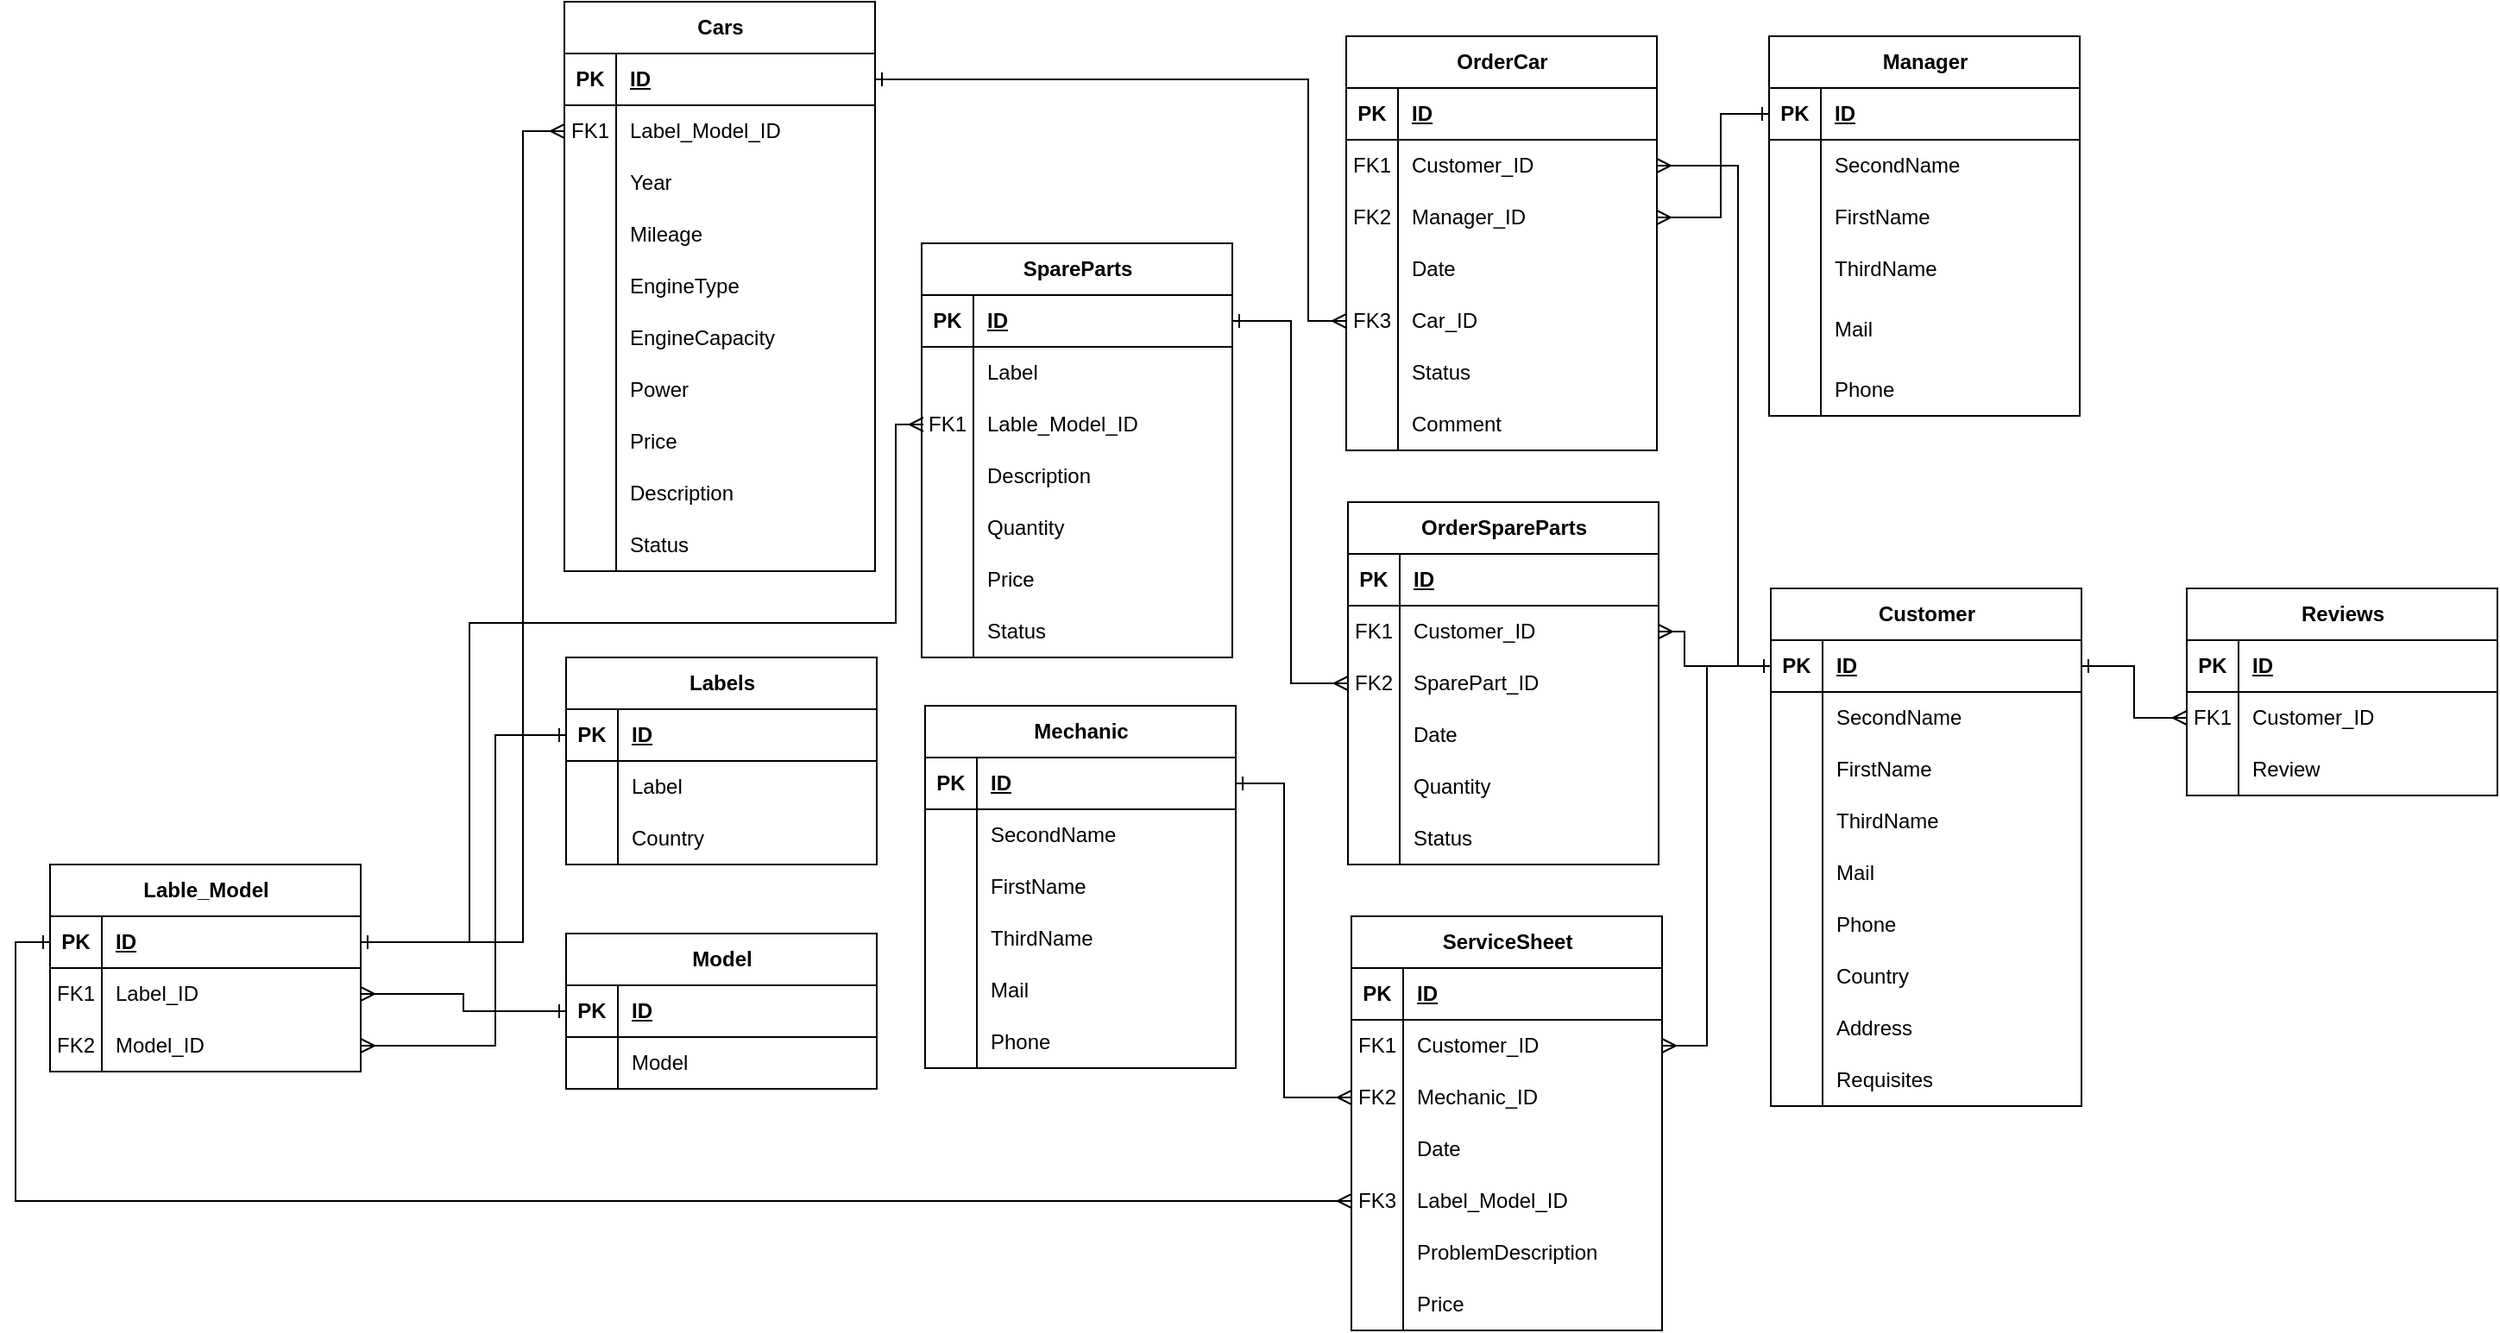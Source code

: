 <mxfile version="24.0.4" type="device">
  <diagram name="Страница — 1" id="CJNOjLvdr5b3T0AJ4LZc">
    <mxGraphModel dx="-385" dy="176" grid="0" gridSize="10" guides="1" tooltips="1" connect="1" arrows="1" fold="1" page="0" pageScale="1" pageWidth="827" pageHeight="1169" math="0" shadow="0">
      <root>
        <mxCell id="0" />
        <mxCell id="1" parent="0" />
        <mxCell id="zWVgGxZiSO3BgvWIwMju-28" value="Customer" style="shape=table;startSize=30;container=1;collapsible=1;childLayout=tableLayout;fixedRows=1;rowLines=0;fontStyle=1;align=center;resizeLast=1;html=1;rounded=0;" parent="1" vertex="1">
          <mxGeometry x="1852" y="400" width="180" height="300" as="geometry">
            <mxRectangle x="80" y="80" width="80" height="30" as="alternateBounds" />
          </mxGeometry>
        </mxCell>
        <mxCell id="zWVgGxZiSO3BgvWIwMju-29" value="" style="shape=tableRow;horizontal=0;startSize=0;swimlaneHead=0;swimlaneBody=0;fillColor=none;collapsible=0;dropTarget=0;points=[[0,0.5],[1,0.5]];portConstraint=eastwest;top=0;left=0;right=0;bottom=1;rounded=0;" parent="zWVgGxZiSO3BgvWIwMju-28" vertex="1">
          <mxGeometry y="30" width="180" height="30" as="geometry" />
        </mxCell>
        <mxCell id="zWVgGxZiSO3BgvWIwMju-30" value="PK" style="shape=partialRectangle;connectable=0;fillColor=none;top=0;left=0;bottom=0;right=0;fontStyle=1;overflow=hidden;whiteSpace=wrap;html=1;rounded=0;" parent="zWVgGxZiSO3BgvWIwMju-29" vertex="1">
          <mxGeometry width="30" height="30" as="geometry">
            <mxRectangle width="30" height="30" as="alternateBounds" />
          </mxGeometry>
        </mxCell>
        <mxCell id="zWVgGxZiSO3BgvWIwMju-31" value="ID" style="shape=partialRectangle;connectable=0;fillColor=none;top=0;left=0;bottom=0;right=0;align=left;spacingLeft=6;fontStyle=5;overflow=hidden;whiteSpace=wrap;html=1;rounded=0;" parent="zWVgGxZiSO3BgvWIwMju-29" vertex="1">
          <mxGeometry x="30" width="150" height="30" as="geometry">
            <mxRectangle width="150" height="30" as="alternateBounds" />
          </mxGeometry>
        </mxCell>
        <mxCell id="zWVgGxZiSO3BgvWIwMju-32" value="" style="shape=tableRow;horizontal=0;startSize=0;swimlaneHead=0;swimlaneBody=0;fillColor=none;collapsible=0;dropTarget=0;points=[[0,0.5],[1,0.5]];portConstraint=eastwest;top=0;left=0;right=0;bottom=0;rounded=0;" parent="zWVgGxZiSO3BgvWIwMju-28" vertex="1">
          <mxGeometry y="60" width="180" height="30" as="geometry" />
        </mxCell>
        <mxCell id="zWVgGxZiSO3BgvWIwMju-33" value="" style="shape=partialRectangle;connectable=0;fillColor=none;top=0;left=0;bottom=0;right=0;editable=1;overflow=hidden;whiteSpace=wrap;html=1;rounded=0;" parent="zWVgGxZiSO3BgvWIwMju-32" vertex="1">
          <mxGeometry width="30" height="30" as="geometry">
            <mxRectangle width="30" height="30" as="alternateBounds" />
          </mxGeometry>
        </mxCell>
        <mxCell id="zWVgGxZiSO3BgvWIwMju-34" value="SecondName" style="shape=partialRectangle;connectable=0;fillColor=none;top=0;left=0;bottom=0;right=0;align=left;spacingLeft=6;overflow=hidden;whiteSpace=wrap;html=1;rounded=0;" parent="zWVgGxZiSO3BgvWIwMju-32" vertex="1">
          <mxGeometry x="30" width="150" height="30" as="geometry">
            <mxRectangle width="150" height="30" as="alternateBounds" />
          </mxGeometry>
        </mxCell>
        <mxCell id="zWVgGxZiSO3BgvWIwMju-35" value="" style="shape=tableRow;horizontal=0;startSize=0;swimlaneHead=0;swimlaneBody=0;fillColor=none;collapsible=0;dropTarget=0;points=[[0,0.5],[1,0.5]];portConstraint=eastwest;top=0;left=0;right=0;bottom=0;rounded=0;" parent="zWVgGxZiSO3BgvWIwMju-28" vertex="1">
          <mxGeometry y="90" width="180" height="30" as="geometry" />
        </mxCell>
        <mxCell id="zWVgGxZiSO3BgvWIwMju-36" value="" style="shape=partialRectangle;connectable=0;fillColor=none;top=0;left=0;bottom=0;right=0;editable=1;overflow=hidden;whiteSpace=wrap;html=1;rounded=0;" parent="zWVgGxZiSO3BgvWIwMju-35" vertex="1">
          <mxGeometry width="30" height="30" as="geometry">
            <mxRectangle width="30" height="30" as="alternateBounds" />
          </mxGeometry>
        </mxCell>
        <mxCell id="zWVgGxZiSO3BgvWIwMju-37" value="FirstName" style="shape=partialRectangle;connectable=0;fillColor=none;top=0;left=0;bottom=0;right=0;align=left;spacingLeft=6;overflow=hidden;whiteSpace=wrap;html=1;rounded=0;" parent="zWVgGxZiSO3BgvWIwMju-35" vertex="1">
          <mxGeometry x="30" width="150" height="30" as="geometry">
            <mxRectangle width="150" height="30" as="alternateBounds" />
          </mxGeometry>
        </mxCell>
        <mxCell id="zWVgGxZiSO3BgvWIwMju-38" value="" style="shape=tableRow;horizontal=0;startSize=0;swimlaneHead=0;swimlaneBody=0;fillColor=none;collapsible=0;dropTarget=0;points=[[0,0.5],[1,0.5]];portConstraint=eastwest;top=0;left=0;right=0;bottom=0;rounded=0;" parent="zWVgGxZiSO3BgvWIwMju-28" vertex="1">
          <mxGeometry y="120" width="180" height="30" as="geometry" />
        </mxCell>
        <mxCell id="zWVgGxZiSO3BgvWIwMju-39" value="" style="shape=partialRectangle;connectable=0;fillColor=none;top=0;left=0;bottom=0;right=0;editable=1;overflow=hidden;whiteSpace=wrap;html=1;rounded=0;" parent="zWVgGxZiSO3BgvWIwMju-38" vertex="1">
          <mxGeometry width="30" height="30" as="geometry">
            <mxRectangle width="30" height="30" as="alternateBounds" />
          </mxGeometry>
        </mxCell>
        <mxCell id="zWVgGxZiSO3BgvWIwMju-40" value="ThirdName" style="shape=partialRectangle;connectable=0;fillColor=none;top=0;left=0;bottom=0;right=0;align=left;spacingLeft=6;overflow=hidden;whiteSpace=wrap;html=1;rounded=0;" parent="zWVgGxZiSO3BgvWIwMju-38" vertex="1">
          <mxGeometry x="30" width="150" height="30" as="geometry">
            <mxRectangle width="150" height="30" as="alternateBounds" />
          </mxGeometry>
        </mxCell>
        <mxCell id="mXAel1e3wF8rEtZcjwJ_-6" style="shape=tableRow;horizontal=0;startSize=0;swimlaneHead=0;swimlaneBody=0;fillColor=none;collapsible=0;dropTarget=0;points=[[0,0.5],[1,0.5]];portConstraint=eastwest;top=0;left=0;right=0;bottom=0;rounded=0;" parent="zWVgGxZiSO3BgvWIwMju-28" vertex="1">
          <mxGeometry y="150" width="180" height="30" as="geometry" />
        </mxCell>
        <mxCell id="mXAel1e3wF8rEtZcjwJ_-7" style="shape=partialRectangle;connectable=0;fillColor=none;top=0;left=0;bottom=0;right=0;editable=1;overflow=hidden;whiteSpace=wrap;html=1;rounded=0;" parent="mXAel1e3wF8rEtZcjwJ_-6" vertex="1">
          <mxGeometry width="30" height="30" as="geometry">
            <mxRectangle width="30" height="30" as="alternateBounds" />
          </mxGeometry>
        </mxCell>
        <mxCell id="mXAel1e3wF8rEtZcjwJ_-8" value="Mail" style="shape=partialRectangle;connectable=0;fillColor=none;top=0;left=0;bottom=0;right=0;align=left;spacingLeft=6;overflow=hidden;whiteSpace=wrap;html=1;rounded=0;" parent="mXAel1e3wF8rEtZcjwJ_-6" vertex="1">
          <mxGeometry x="30" width="150" height="30" as="geometry">
            <mxRectangle width="150" height="30" as="alternateBounds" />
          </mxGeometry>
        </mxCell>
        <mxCell id="mXAel1e3wF8rEtZcjwJ_-9" style="shape=tableRow;horizontal=0;startSize=0;swimlaneHead=0;swimlaneBody=0;fillColor=none;collapsible=0;dropTarget=0;points=[[0,0.5],[1,0.5]];portConstraint=eastwest;top=0;left=0;right=0;bottom=0;rounded=0;" parent="zWVgGxZiSO3BgvWIwMju-28" vertex="1">
          <mxGeometry y="180" width="180" height="30" as="geometry" />
        </mxCell>
        <mxCell id="mXAel1e3wF8rEtZcjwJ_-10" style="shape=partialRectangle;connectable=0;fillColor=none;top=0;left=0;bottom=0;right=0;editable=1;overflow=hidden;whiteSpace=wrap;html=1;rounded=0;" parent="mXAel1e3wF8rEtZcjwJ_-9" vertex="1">
          <mxGeometry width="30" height="30" as="geometry">
            <mxRectangle width="30" height="30" as="alternateBounds" />
          </mxGeometry>
        </mxCell>
        <mxCell id="mXAel1e3wF8rEtZcjwJ_-11" value="Phone" style="shape=partialRectangle;connectable=0;fillColor=none;top=0;left=0;bottom=0;right=0;align=left;spacingLeft=6;overflow=hidden;whiteSpace=wrap;html=1;rounded=0;" parent="mXAel1e3wF8rEtZcjwJ_-9" vertex="1">
          <mxGeometry x="30" width="150" height="30" as="geometry">
            <mxRectangle width="150" height="30" as="alternateBounds" />
          </mxGeometry>
        </mxCell>
        <mxCell id="mXAel1e3wF8rEtZcjwJ_-12" style="shape=tableRow;horizontal=0;startSize=0;swimlaneHead=0;swimlaneBody=0;fillColor=none;collapsible=0;dropTarget=0;points=[[0,0.5],[1,0.5]];portConstraint=eastwest;top=0;left=0;right=0;bottom=0;rounded=0;" parent="zWVgGxZiSO3BgvWIwMju-28" vertex="1">
          <mxGeometry y="210" width="180" height="30" as="geometry" />
        </mxCell>
        <mxCell id="mXAel1e3wF8rEtZcjwJ_-13" style="shape=partialRectangle;connectable=0;fillColor=none;top=0;left=0;bottom=0;right=0;editable=1;overflow=hidden;whiteSpace=wrap;html=1;rounded=0;" parent="mXAel1e3wF8rEtZcjwJ_-12" vertex="1">
          <mxGeometry width="30" height="30" as="geometry">
            <mxRectangle width="30" height="30" as="alternateBounds" />
          </mxGeometry>
        </mxCell>
        <mxCell id="mXAel1e3wF8rEtZcjwJ_-14" value="Country" style="shape=partialRectangle;connectable=0;fillColor=none;top=0;left=0;bottom=0;right=0;align=left;spacingLeft=6;overflow=hidden;whiteSpace=wrap;html=1;rounded=0;" parent="mXAel1e3wF8rEtZcjwJ_-12" vertex="1">
          <mxGeometry x="30" width="150" height="30" as="geometry">
            <mxRectangle width="150" height="30" as="alternateBounds" />
          </mxGeometry>
        </mxCell>
        <mxCell id="mXAel1e3wF8rEtZcjwJ_-18" style="shape=tableRow;horizontal=0;startSize=0;swimlaneHead=0;swimlaneBody=0;fillColor=none;collapsible=0;dropTarget=0;points=[[0,0.5],[1,0.5]];portConstraint=eastwest;top=0;left=0;right=0;bottom=0;rounded=0;" parent="zWVgGxZiSO3BgvWIwMju-28" vertex="1">
          <mxGeometry y="240" width="180" height="30" as="geometry" />
        </mxCell>
        <mxCell id="mXAel1e3wF8rEtZcjwJ_-19" style="shape=partialRectangle;connectable=0;fillColor=none;top=0;left=0;bottom=0;right=0;editable=1;overflow=hidden;whiteSpace=wrap;html=1;rounded=0;" parent="mXAel1e3wF8rEtZcjwJ_-18" vertex="1">
          <mxGeometry width="30" height="30" as="geometry">
            <mxRectangle width="30" height="30" as="alternateBounds" />
          </mxGeometry>
        </mxCell>
        <mxCell id="mXAel1e3wF8rEtZcjwJ_-20" value="Address" style="shape=partialRectangle;connectable=0;fillColor=none;top=0;left=0;bottom=0;right=0;align=left;spacingLeft=6;overflow=hidden;whiteSpace=wrap;html=1;rounded=0;" parent="mXAel1e3wF8rEtZcjwJ_-18" vertex="1">
          <mxGeometry x="30" width="150" height="30" as="geometry">
            <mxRectangle width="150" height="30" as="alternateBounds" />
          </mxGeometry>
        </mxCell>
        <mxCell id="mXAel1e3wF8rEtZcjwJ_-206" style="shape=tableRow;horizontal=0;startSize=0;swimlaneHead=0;swimlaneBody=0;fillColor=none;collapsible=0;dropTarget=0;points=[[0,0.5],[1,0.5]];portConstraint=eastwest;top=0;left=0;right=0;bottom=0;rounded=0;" parent="zWVgGxZiSO3BgvWIwMju-28" vertex="1">
          <mxGeometry y="270" width="180" height="30" as="geometry" />
        </mxCell>
        <mxCell id="mXAel1e3wF8rEtZcjwJ_-207" style="shape=partialRectangle;connectable=0;fillColor=none;top=0;left=0;bottom=0;right=0;editable=1;overflow=hidden;whiteSpace=wrap;html=1;rounded=0;" parent="mXAel1e3wF8rEtZcjwJ_-206" vertex="1">
          <mxGeometry width="30" height="30" as="geometry">
            <mxRectangle width="30" height="30" as="alternateBounds" />
          </mxGeometry>
        </mxCell>
        <mxCell id="mXAel1e3wF8rEtZcjwJ_-208" value="Requisites" style="shape=partialRectangle;connectable=0;fillColor=none;top=0;left=0;bottom=0;right=0;align=left;spacingLeft=6;overflow=hidden;whiteSpace=wrap;html=1;rounded=0;" parent="mXAel1e3wF8rEtZcjwJ_-206" vertex="1">
          <mxGeometry x="30" width="150" height="30" as="geometry">
            <mxRectangle width="150" height="30" as="alternateBounds" />
          </mxGeometry>
        </mxCell>
        <mxCell id="zWVgGxZiSO3BgvWIwMju-41" value="Manager" style="shape=table;startSize=30;container=1;collapsible=1;childLayout=tableLayout;fixedRows=1;rowLines=0;fontStyle=1;align=center;resizeLast=1;html=1;rounded=0;" parent="1" vertex="1">
          <mxGeometry x="1851" y="80" width="180" height="220" as="geometry" />
        </mxCell>
        <mxCell id="zWVgGxZiSO3BgvWIwMju-42" value="" style="shape=tableRow;horizontal=0;startSize=0;swimlaneHead=0;swimlaneBody=0;fillColor=none;collapsible=0;dropTarget=0;points=[[0,0.5],[1,0.5]];portConstraint=eastwest;top=0;left=0;right=0;bottom=1;rounded=0;" parent="zWVgGxZiSO3BgvWIwMju-41" vertex="1">
          <mxGeometry y="30" width="180" height="30" as="geometry" />
        </mxCell>
        <mxCell id="zWVgGxZiSO3BgvWIwMju-43" value="PK" style="shape=partialRectangle;connectable=0;fillColor=none;top=0;left=0;bottom=0;right=0;fontStyle=1;overflow=hidden;whiteSpace=wrap;html=1;rounded=0;" parent="zWVgGxZiSO3BgvWIwMju-42" vertex="1">
          <mxGeometry width="30" height="30" as="geometry">
            <mxRectangle width="30" height="30" as="alternateBounds" />
          </mxGeometry>
        </mxCell>
        <mxCell id="zWVgGxZiSO3BgvWIwMju-44" value="ID" style="shape=partialRectangle;connectable=0;fillColor=none;top=0;left=0;bottom=0;right=0;align=left;spacingLeft=6;fontStyle=5;overflow=hidden;whiteSpace=wrap;html=1;rounded=0;" parent="zWVgGxZiSO3BgvWIwMju-42" vertex="1">
          <mxGeometry x="30" width="150" height="30" as="geometry">
            <mxRectangle width="150" height="30" as="alternateBounds" />
          </mxGeometry>
        </mxCell>
        <mxCell id="zWVgGxZiSO3BgvWIwMju-45" value="" style="shape=tableRow;horizontal=0;startSize=0;swimlaneHead=0;swimlaneBody=0;fillColor=none;collapsible=0;dropTarget=0;points=[[0,0.5],[1,0.5]];portConstraint=eastwest;top=0;left=0;right=0;bottom=0;rounded=0;" parent="zWVgGxZiSO3BgvWIwMju-41" vertex="1">
          <mxGeometry y="60" width="180" height="30" as="geometry" />
        </mxCell>
        <mxCell id="zWVgGxZiSO3BgvWIwMju-46" value="" style="shape=partialRectangle;connectable=0;fillColor=none;top=0;left=0;bottom=0;right=0;editable=1;overflow=hidden;whiteSpace=wrap;html=1;rounded=0;" parent="zWVgGxZiSO3BgvWIwMju-45" vertex="1">
          <mxGeometry width="30" height="30" as="geometry">
            <mxRectangle width="30" height="30" as="alternateBounds" />
          </mxGeometry>
        </mxCell>
        <mxCell id="zWVgGxZiSO3BgvWIwMju-47" value="SecondName" style="shape=partialRectangle;connectable=0;fillColor=none;top=0;left=0;bottom=0;right=0;align=left;spacingLeft=6;overflow=hidden;whiteSpace=wrap;html=1;rounded=0;" parent="zWVgGxZiSO3BgvWIwMju-45" vertex="1">
          <mxGeometry x="30" width="150" height="30" as="geometry">
            <mxRectangle width="150" height="30" as="alternateBounds" />
          </mxGeometry>
        </mxCell>
        <mxCell id="zWVgGxZiSO3BgvWIwMju-48" value="" style="shape=tableRow;horizontal=0;startSize=0;swimlaneHead=0;swimlaneBody=0;fillColor=none;collapsible=0;dropTarget=0;points=[[0,0.5],[1,0.5]];portConstraint=eastwest;top=0;left=0;right=0;bottom=0;rounded=0;" parent="zWVgGxZiSO3BgvWIwMju-41" vertex="1">
          <mxGeometry y="90" width="180" height="30" as="geometry" />
        </mxCell>
        <mxCell id="zWVgGxZiSO3BgvWIwMju-49" value="" style="shape=partialRectangle;connectable=0;fillColor=none;top=0;left=0;bottom=0;right=0;editable=1;overflow=hidden;whiteSpace=wrap;html=1;rounded=0;" parent="zWVgGxZiSO3BgvWIwMju-48" vertex="1">
          <mxGeometry width="30" height="30" as="geometry">
            <mxRectangle width="30" height="30" as="alternateBounds" />
          </mxGeometry>
        </mxCell>
        <mxCell id="zWVgGxZiSO3BgvWIwMju-50" value="FirstName" style="shape=partialRectangle;connectable=0;fillColor=none;top=0;left=0;bottom=0;right=0;align=left;spacingLeft=6;overflow=hidden;whiteSpace=wrap;html=1;rounded=0;" parent="zWVgGxZiSO3BgvWIwMju-48" vertex="1">
          <mxGeometry x="30" width="150" height="30" as="geometry">
            <mxRectangle width="150" height="30" as="alternateBounds" />
          </mxGeometry>
        </mxCell>
        <mxCell id="zWVgGxZiSO3BgvWIwMju-51" value="" style="shape=tableRow;horizontal=0;startSize=0;swimlaneHead=0;swimlaneBody=0;fillColor=none;collapsible=0;dropTarget=0;points=[[0,0.5],[1,0.5]];portConstraint=eastwest;top=0;left=0;right=0;bottom=0;rounded=0;" parent="zWVgGxZiSO3BgvWIwMju-41" vertex="1">
          <mxGeometry y="120" width="180" height="30" as="geometry" />
        </mxCell>
        <mxCell id="zWVgGxZiSO3BgvWIwMju-52" value="" style="shape=partialRectangle;connectable=0;fillColor=none;top=0;left=0;bottom=0;right=0;editable=1;overflow=hidden;whiteSpace=wrap;html=1;rounded=0;" parent="zWVgGxZiSO3BgvWIwMju-51" vertex="1">
          <mxGeometry width="30" height="30" as="geometry">
            <mxRectangle width="30" height="30" as="alternateBounds" />
          </mxGeometry>
        </mxCell>
        <mxCell id="zWVgGxZiSO3BgvWIwMju-53" value="ThirdName" style="shape=partialRectangle;connectable=0;fillColor=none;top=0;left=0;bottom=0;right=0;align=left;spacingLeft=6;overflow=hidden;whiteSpace=wrap;html=1;rounded=0;" parent="zWVgGxZiSO3BgvWIwMju-51" vertex="1">
          <mxGeometry x="30" width="150" height="30" as="geometry">
            <mxRectangle width="150" height="30" as="alternateBounds" />
          </mxGeometry>
        </mxCell>
        <mxCell id="mXAel1e3wF8rEtZcjwJ_-21" style="shape=tableRow;horizontal=0;startSize=0;swimlaneHead=0;swimlaneBody=0;fillColor=none;collapsible=0;dropTarget=0;points=[[0,0.5],[1,0.5]];portConstraint=eastwest;top=0;left=0;right=0;bottom=0;rounded=0;" parent="zWVgGxZiSO3BgvWIwMju-41" vertex="1">
          <mxGeometry y="150" width="180" height="40" as="geometry" />
        </mxCell>
        <mxCell id="mXAel1e3wF8rEtZcjwJ_-22" style="shape=partialRectangle;connectable=0;fillColor=none;top=0;left=0;bottom=0;right=0;editable=1;overflow=hidden;whiteSpace=wrap;html=1;rounded=0;" parent="mXAel1e3wF8rEtZcjwJ_-21" vertex="1">
          <mxGeometry width="30" height="40" as="geometry">
            <mxRectangle width="30" height="40" as="alternateBounds" />
          </mxGeometry>
        </mxCell>
        <mxCell id="mXAel1e3wF8rEtZcjwJ_-23" value="Mail" style="shape=partialRectangle;connectable=0;fillColor=none;top=0;left=0;bottom=0;right=0;align=left;spacingLeft=6;overflow=hidden;whiteSpace=wrap;html=1;rounded=0;" parent="mXAel1e3wF8rEtZcjwJ_-21" vertex="1">
          <mxGeometry x="30" width="150" height="40" as="geometry">
            <mxRectangle width="150" height="40" as="alternateBounds" />
          </mxGeometry>
        </mxCell>
        <mxCell id="mXAel1e3wF8rEtZcjwJ_-24" style="shape=tableRow;horizontal=0;startSize=0;swimlaneHead=0;swimlaneBody=0;fillColor=none;collapsible=0;dropTarget=0;points=[[0,0.5],[1,0.5]];portConstraint=eastwest;top=0;left=0;right=0;bottom=0;rounded=0;" parent="zWVgGxZiSO3BgvWIwMju-41" vertex="1">
          <mxGeometry y="190" width="180" height="30" as="geometry" />
        </mxCell>
        <mxCell id="mXAel1e3wF8rEtZcjwJ_-25" style="shape=partialRectangle;connectable=0;fillColor=none;top=0;left=0;bottom=0;right=0;editable=1;overflow=hidden;whiteSpace=wrap;html=1;rounded=0;" parent="mXAel1e3wF8rEtZcjwJ_-24" vertex="1">
          <mxGeometry width="30" height="30" as="geometry">
            <mxRectangle width="30" height="30" as="alternateBounds" />
          </mxGeometry>
        </mxCell>
        <mxCell id="mXAel1e3wF8rEtZcjwJ_-26" value="Phone" style="shape=partialRectangle;connectable=0;fillColor=none;top=0;left=0;bottom=0;right=0;align=left;spacingLeft=6;overflow=hidden;whiteSpace=wrap;html=1;rounded=0;" parent="mXAel1e3wF8rEtZcjwJ_-24" vertex="1">
          <mxGeometry x="30" width="150" height="30" as="geometry">
            <mxRectangle width="150" height="30" as="alternateBounds" />
          </mxGeometry>
        </mxCell>
        <mxCell id="zWVgGxZiSO3BgvWIwMju-55" value="Mechanic" style="shape=table;startSize=30;container=1;collapsible=1;childLayout=tableLayout;fixedRows=1;rowLines=0;fontStyle=1;align=center;resizeLast=1;html=1;rounded=0;" parent="1" vertex="1">
          <mxGeometry x="1362" y="468" width="180" height="210" as="geometry" />
        </mxCell>
        <mxCell id="zWVgGxZiSO3BgvWIwMju-56" value="" style="shape=tableRow;horizontal=0;startSize=0;swimlaneHead=0;swimlaneBody=0;fillColor=none;collapsible=0;dropTarget=0;points=[[0,0.5],[1,0.5]];portConstraint=eastwest;top=0;left=0;right=0;bottom=1;rounded=0;" parent="zWVgGxZiSO3BgvWIwMju-55" vertex="1">
          <mxGeometry y="30" width="180" height="30" as="geometry" />
        </mxCell>
        <mxCell id="zWVgGxZiSO3BgvWIwMju-57" value="PK" style="shape=partialRectangle;connectable=0;fillColor=none;top=0;left=0;bottom=0;right=0;fontStyle=1;overflow=hidden;whiteSpace=wrap;html=1;rounded=0;" parent="zWVgGxZiSO3BgvWIwMju-56" vertex="1">
          <mxGeometry width="30" height="30" as="geometry">
            <mxRectangle width="30" height="30" as="alternateBounds" />
          </mxGeometry>
        </mxCell>
        <mxCell id="zWVgGxZiSO3BgvWIwMju-58" value="ID" style="shape=partialRectangle;connectable=0;fillColor=none;top=0;left=0;bottom=0;right=0;align=left;spacingLeft=6;fontStyle=5;overflow=hidden;whiteSpace=wrap;html=1;rounded=0;" parent="zWVgGxZiSO3BgvWIwMju-56" vertex="1">
          <mxGeometry x="30" width="150" height="30" as="geometry">
            <mxRectangle width="150" height="30" as="alternateBounds" />
          </mxGeometry>
        </mxCell>
        <mxCell id="zWVgGxZiSO3BgvWIwMju-59" value="" style="shape=tableRow;horizontal=0;startSize=0;swimlaneHead=0;swimlaneBody=0;fillColor=none;collapsible=0;dropTarget=0;points=[[0,0.5],[1,0.5]];portConstraint=eastwest;top=0;left=0;right=0;bottom=0;rounded=0;" parent="zWVgGxZiSO3BgvWIwMju-55" vertex="1">
          <mxGeometry y="60" width="180" height="30" as="geometry" />
        </mxCell>
        <mxCell id="zWVgGxZiSO3BgvWIwMju-60" value="" style="shape=partialRectangle;connectable=0;fillColor=none;top=0;left=0;bottom=0;right=0;editable=1;overflow=hidden;whiteSpace=wrap;html=1;rounded=0;" parent="zWVgGxZiSO3BgvWIwMju-59" vertex="1">
          <mxGeometry width="30" height="30" as="geometry">
            <mxRectangle width="30" height="30" as="alternateBounds" />
          </mxGeometry>
        </mxCell>
        <mxCell id="zWVgGxZiSO3BgvWIwMju-61" value="SecondName" style="shape=partialRectangle;connectable=0;fillColor=none;top=0;left=0;bottom=0;right=0;align=left;spacingLeft=6;overflow=hidden;whiteSpace=wrap;html=1;rounded=0;" parent="zWVgGxZiSO3BgvWIwMju-59" vertex="1">
          <mxGeometry x="30" width="150" height="30" as="geometry">
            <mxRectangle width="150" height="30" as="alternateBounds" />
          </mxGeometry>
        </mxCell>
        <mxCell id="zWVgGxZiSO3BgvWIwMju-62" value="" style="shape=tableRow;horizontal=0;startSize=0;swimlaneHead=0;swimlaneBody=0;fillColor=none;collapsible=0;dropTarget=0;points=[[0,0.5],[1,0.5]];portConstraint=eastwest;top=0;left=0;right=0;bottom=0;rounded=0;" parent="zWVgGxZiSO3BgvWIwMju-55" vertex="1">
          <mxGeometry y="90" width="180" height="30" as="geometry" />
        </mxCell>
        <mxCell id="zWVgGxZiSO3BgvWIwMju-63" value="" style="shape=partialRectangle;connectable=0;fillColor=none;top=0;left=0;bottom=0;right=0;editable=1;overflow=hidden;whiteSpace=wrap;html=1;rounded=0;" parent="zWVgGxZiSO3BgvWIwMju-62" vertex="1">
          <mxGeometry width="30" height="30" as="geometry">
            <mxRectangle width="30" height="30" as="alternateBounds" />
          </mxGeometry>
        </mxCell>
        <mxCell id="zWVgGxZiSO3BgvWIwMju-64" value="FirstName" style="shape=partialRectangle;connectable=0;fillColor=none;top=0;left=0;bottom=0;right=0;align=left;spacingLeft=6;overflow=hidden;whiteSpace=wrap;html=1;rounded=0;" parent="zWVgGxZiSO3BgvWIwMju-62" vertex="1">
          <mxGeometry x="30" width="150" height="30" as="geometry">
            <mxRectangle width="150" height="30" as="alternateBounds" />
          </mxGeometry>
        </mxCell>
        <mxCell id="zWVgGxZiSO3BgvWIwMju-65" value="" style="shape=tableRow;horizontal=0;startSize=0;swimlaneHead=0;swimlaneBody=0;fillColor=none;collapsible=0;dropTarget=0;points=[[0,0.5],[1,0.5]];portConstraint=eastwest;top=0;left=0;right=0;bottom=0;rounded=0;" parent="zWVgGxZiSO3BgvWIwMju-55" vertex="1">
          <mxGeometry y="120" width="180" height="30" as="geometry" />
        </mxCell>
        <mxCell id="zWVgGxZiSO3BgvWIwMju-66" value="" style="shape=partialRectangle;connectable=0;fillColor=none;top=0;left=0;bottom=0;right=0;editable=1;overflow=hidden;whiteSpace=wrap;html=1;rounded=0;" parent="zWVgGxZiSO3BgvWIwMju-65" vertex="1">
          <mxGeometry width="30" height="30" as="geometry">
            <mxRectangle width="30" height="30" as="alternateBounds" />
          </mxGeometry>
        </mxCell>
        <mxCell id="zWVgGxZiSO3BgvWIwMju-67" value="ThirdName" style="shape=partialRectangle;connectable=0;fillColor=none;top=0;left=0;bottom=0;right=0;align=left;spacingLeft=6;overflow=hidden;whiteSpace=wrap;html=1;rounded=0;" parent="zWVgGxZiSO3BgvWIwMju-65" vertex="1">
          <mxGeometry x="30" width="150" height="30" as="geometry">
            <mxRectangle width="150" height="30" as="alternateBounds" />
          </mxGeometry>
        </mxCell>
        <mxCell id="mXAel1e3wF8rEtZcjwJ_-30" style="shape=tableRow;horizontal=0;startSize=0;swimlaneHead=0;swimlaneBody=0;fillColor=none;collapsible=0;dropTarget=0;points=[[0,0.5],[1,0.5]];portConstraint=eastwest;top=0;left=0;right=0;bottom=0;rounded=0;" parent="zWVgGxZiSO3BgvWIwMju-55" vertex="1">
          <mxGeometry y="150" width="180" height="30" as="geometry" />
        </mxCell>
        <mxCell id="mXAel1e3wF8rEtZcjwJ_-31" style="shape=partialRectangle;connectable=0;fillColor=none;top=0;left=0;bottom=0;right=0;editable=1;overflow=hidden;whiteSpace=wrap;html=1;rounded=0;" parent="mXAel1e3wF8rEtZcjwJ_-30" vertex="1">
          <mxGeometry width="30" height="30" as="geometry">
            <mxRectangle width="30" height="30" as="alternateBounds" />
          </mxGeometry>
        </mxCell>
        <mxCell id="mXAel1e3wF8rEtZcjwJ_-32" value="Mail" style="shape=partialRectangle;connectable=0;fillColor=none;top=0;left=0;bottom=0;right=0;align=left;spacingLeft=6;overflow=hidden;whiteSpace=wrap;html=1;rounded=0;" parent="mXAel1e3wF8rEtZcjwJ_-30" vertex="1">
          <mxGeometry x="30" width="150" height="30" as="geometry">
            <mxRectangle width="150" height="30" as="alternateBounds" />
          </mxGeometry>
        </mxCell>
        <mxCell id="mXAel1e3wF8rEtZcjwJ_-33" style="shape=tableRow;horizontal=0;startSize=0;swimlaneHead=0;swimlaneBody=0;fillColor=none;collapsible=0;dropTarget=0;points=[[0,0.5],[1,0.5]];portConstraint=eastwest;top=0;left=0;right=0;bottom=0;rounded=0;" parent="zWVgGxZiSO3BgvWIwMju-55" vertex="1">
          <mxGeometry y="180" width="180" height="30" as="geometry" />
        </mxCell>
        <mxCell id="mXAel1e3wF8rEtZcjwJ_-34" style="shape=partialRectangle;connectable=0;fillColor=none;top=0;left=0;bottom=0;right=0;editable=1;overflow=hidden;whiteSpace=wrap;html=1;rounded=0;" parent="mXAel1e3wF8rEtZcjwJ_-33" vertex="1">
          <mxGeometry width="30" height="30" as="geometry">
            <mxRectangle width="30" height="30" as="alternateBounds" />
          </mxGeometry>
        </mxCell>
        <mxCell id="mXAel1e3wF8rEtZcjwJ_-35" value="Phone" style="shape=partialRectangle;connectable=0;fillColor=none;top=0;left=0;bottom=0;right=0;align=left;spacingLeft=6;overflow=hidden;whiteSpace=wrap;html=1;rounded=0;" parent="mXAel1e3wF8rEtZcjwJ_-33" vertex="1">
          <mxGeometry x="30" width="150" height="30" as="geometry">
            <mxRectangle width="150" height="30" as="alternateBounds" />
          </mxGeometry>
        </mxCell>
        <mxCell id="mXAel1e3wF8rEtZcjwJ_-39" value="Cars" style="shape=table;startSize=30;container=1;collapsible=1;childLayout=tableLayout;fixedRows=1;rowLines=0;fontStyle=1;align=center;resizeLast=1;html=1;rounded=0;" parent="1" vertex="1">
          <mxGeometry x="1153" y="60" width="180" height="330" as="geometry" />
        </mxCell>
        <mxCell id="mXAel1e3wF8rEtZcjwJ_-40" value="" style="shape=tableRow;horizontal=0;startSize=0;swimlaneHead=0;swimlaneBody=0;fillColor=none;collapsible=0;dropTarget=0;points=[[0,0.5],[1,0.5]];portConstraint=eastwest;top=0;left=0;right=0;bottom=1;rounded=0;" parent="mXAel1e3wF8rEtZcjwJ_-39" vertex="1">
          <mxGeometry y="30" width="180" height="30" as="geometry" />
        </mxCell>
        <mxCell id="mXAel1e3wF8rEtZcjwJ_-41" value="PK" style="shape=partialRectangle;connectable=0;fillColor=none;top=0;left=0;bottom=0;right=0;fontStyle=1;overflow=hidden;whiteSpace=wrap;html=1;rounded=0;" parent="mXAel1e3wF8rEtZcjwJ_-40" vertex="1">
          <mxGeometry width="30" height="30" as="geometry">
            <mxRectangle width="30" height="30" as="alternateBounds" />
          </mxGeometry>
        </mxCell>
        <mxCell id="mXAel1e3wF8rEtZcjwJ_-42" value="ID" style="shape=partialRectangle;connectable=0;fillColor=none;top=0;left=0;bottom=0;right=0;align=left;spacingLeft=6;fontStyle=5;overflow=hidden;whiteSpace=wrap;html=1;rounded=0;" parent="mXAel1e3wF8rEtZcjwJ_-40" vertex="1">
          <mxGeometry x="30" width="150" height="30" as="geometry">
            <mxRectangle width="150" height="30" as="alternateBounds" />
          </mxGeometry>
        </mxCell>
        <mxCell id="mXAel1e3wF8rEtZcjwJ_-43" value="" style="shape=tableRow;horizontal=0;startSize=0;swimlaneHead=0;swimlaneBody=0;fillColor=none;collapsible=0;dropTarget=0;points=[[0,0.5],[1,0.5]];portConstraint=eastwest;top=0;left=0;right=0;bottom=0;rounded=0;" parent="mXAel1e3wF8rEtZcjwJ_-39" vertex="1">
          <mxGeometry y="60" width="180" height="30" as="geometry" />
        </mxCell>
        <mxCell id="mXAel1e3wF8rEtZcjwJ_-44" value="FK1" style="shape=partialRectangle;connectable=0;fillColor=none;top=0;left=0;bottom=0;right=0;editable=1;overflow=hidden;whiteSpace=wrap;html=1;rounded=0;" parent="mXAel1e3wF8rEtZcjwJ_-43" vertex="1">
          <mxGeometry width="30" height="30" as="geometry">
            <mxRectangle width="30" height="30" as="alternateBounds" />
          </mxGeometry>
        </mxCell>
        <mxCell id="mXAel1e3wF8rEtZcjwJ_-45" value="Label_Model_ID" style="shape=partialRectangle;connectable=0;fillColor=none;top=0;left=0;bottom=0;right=0;align=left;spacingLeft=6;overflow=hidden;whiteSpace=wrap;html=1;rounded=0;" parent="mXAel1e3wF8rEtZcjwJ_-43" vertex="1">
          <mxGeometry x="30" width="150" height="30" as="geometry">
            <mxRectangle width="150" height="30" as="alternateBounds" />
          </mxGeometry>
        </mxCell>
        <mxCell id="mXAel1e3wF8rEtZcjwJ_-52" style="shape=tableRow;horizontal=0;startSize=0;swimlaneHead=0;swimlaneBody=0;fillColor=none;collapsible=0;dropTarget=0;points=[[0,0.5],[1,0.5]];portConstraint=eastwest;top=0;left=0;right=0;bottom=0;rounded=0;" parent="mXAel1e3wF8rEtZcjwJ_-39" vertex="1">
          <mxGeometry y="90" width="180" height="30" as="geometry" />
        </mxCell>
        <mxCell id="mXAel1e3wF8rEtZcjwJ_-53" style="shape=partialRectangle;connectable=0;fillColor=none;top=0;left=0;bottom=0;right=0;editable=1;overflow=hidden;whiteSpace=wrap;html=1;rounded=0;" parent="mXAel1e3wF8rEtZcjwJ_-52" vertex="1">
          <mxGeometry width="30" height="30" as="geometry">
            <mxRectangle width="30" height="30" as="alternateBounds" />
          </mxGeometry>
        </mxCell>
        <mxCell id="mXAel1e3wF8rEtZcjwJ_-54" value="Year" style="shape=partialRectangle;connectable=0;fillColor=none;top=0;left=0;bottom=0;right=0;align=left;spacingLeft=6;overflow=hidden;whiteSpace=wrap;html=1;rounded=0;" parent="mXAel1e3wF8rEtZcjwJ_-52" vertex="1">
          <mxGeometry x="30" width="150" height="30" as="geometry">
            <mxRectangle width="150" height="30" as="alternateBounds" />
          </mxGeometry>
        </mxCell>
        <mxCell id="mXAel1e3wF8rEtZcjwJ_-55" style="shape=tableRow;horizontal=0;startSize=0;swimlaneHead=0;swimlaneBody=0;fillColor=none;collapsible=0;dropTarget=0;points=[[0,0.5],[1,0.5]];portConstraint=eastwest;top=0;left=0;right=0;bottom=0;rounded=0;" parent="mXAel1e3wF8rEtZcjwJ_-39" vertex="1">
          <mxGeometry y="120" width="180" height="30" as="geometry" />
        </mxCell>
        <mxCell id="mXAel1e3wF8rEtZcjwJ_-56" style="shape=partialRectangle;connectable=0;fillColor=none;top=0;left=0;bottom=0;right=0;editable=1;overflow=hidden;whiteSpace=wrap;html=1;rounded=0;" parent="mXAel1e3wF8rEtZcjwJ_-55" vertex="1">
          <mxGeometry width="30" height="30" as="geometry">
            <mxRectangle width="30" height="30" as="alternateBounds" />
          </mxGeometry>
        </mxCell>
        <mxCell id="mXAel1e3wF8rEtZcjwJ_-57" value="Mileage" style="shape=partialRectangle;connectable=0;fillColor=none;top=0;left=0;bottom=0;right=0;align=left;spacingLeft=6;overflow=hidden;whiteSpace=wrap;html=1;rounded=0;" parent="mXAel1e3wF8rEtZcjwJ_-55" vertex="1">
          <mxGeometry x="30" width="150" height="30" as="geometry">
            <mxRectangle width="150" height="30" as="alternateBounds" />
          </mxGeometry>
        </mxCell>
        <mxCell id="mXAel1e3wF8rEtZcjwJ_-58" style="shape=tableRow;horizontal=0;startSize=0;swimlaneHead=0;swimlaneBody=0;fillColor=none;collapsible=0;dropTarget=0;points=[[0,0.5],[1,0.5]];portConstraint=eastwest;top=0;left=0;right=0;bottom=0;rounded=0;" parent="mXAel1e3wF8rEtZcjwJ_-39" vertex="1">
          <mxGeometry y="150" width="180" height="30" as="geometry" />
        </mxCell>
        <mxCell id="mXAel1e3wF8rEtZcjwJ_-59" style="shape=partialRectangle;connectable=0;fillColor=none;top=0;left=0;bottom=0;right=0;editable=1;overflow=hidden;whiteSpace=wrap;html=1;rounded=0;" parent="mXAel1e3wF8rEtZcjwJ_-58" vertex="1">
          <mxGeometry width="30" height="30" as="geometry">
            <mxRectangle width="30" height="30" as="alternateBounds" />
          </mxGeometry>
        </mxCell>
        <mxCell id="mXAel1e3wF8rEtZcjwJ_-60" value="EngineType" style="shape=partialRectangle;connectable=0;fillColor=none;top=0;left=0;bottom=0;right=0;align=left;spacingLeft=6;overflow=hidden;whiteSpace=wrap;html=1;rounded=0;" parent="mXAel1e3wF8rEtZcjwJ_-58" vertex="1">
          <mxGeometry x="30" width="150" height="30" as="geometry">
            <mxRectangle width="150" height="30" as="alternateBounds" />
          </mxGeometry>
        </mxCell>
        <mxCell id="mXAel1e3wF8rEtZcjwJ_-61" style="shape=tableRow;horizontal=0;startSize=0;swimlaneHead=0;swimlaneBody=0;fillColor=none;collapsible=0;dropTarget=0;points=[[0,0.5],[1,0.5]];portConstraint=eastwest;top=0;left=0;right=0;bottom=0;rounded=0;" parent="mXAel1e3wF8rEtZcjwJ_-39" vertex="1">
          <mxGeometry y="180" width="180" height="30" as="geometry" />
        </mxCell>
        <mxCell id="mXAel1e3wF8rEtZcjwJ_-62" style="shape=partialRectangle;connectable=0;fillColor=none;top=0;left=0;bottom=0;right=0;editable=1;overflow=hidden;whiteSpace=wrap;html=1;rounded=0;" parent="mXAel1e3wF8rEtZcjwJ_-61" vertex="1">
          <mxGeometry width="30" height="30" as="geometry">
            <mxRectangle width="30" height="30" as="alternateBounds" />
          </mxGeometry>
        </mxCell>
        <mxCell id="mXAel1e3wF8rEtZcjwJ_-63" value="EngineCapacity" style="shape=partialRectangle;connectable=0;fillColor=none;top=0;left=0;bottom=0;right=0;align=left;spacingLeft=6;overflow=hidden;whiteSpace=wrap;html=1;rounded=0;" parent="mXAel1e3wF8rEtZcjwJ_-61" vertex="1">
          <mxGeometry x="30" width="150" height="30" as="geometry">
            <mxRectangle width="150" height="30" as="alternateBounds" />
          </mxGeometry>
        </mxCell>
        <mxCell id="mXAel1e3wF8rEtZcjwJ_-64" style="shape=tableRow;horizontal=0;startSize=0;swimlaneHead=0;swimlaneBody=0;fillColor=none;collapsible=0;dropTarget=0;points=[[0,0.5],[1,0.5]];portConstraint=eastwest;top=0;left=0;right=0;bottom=0;rounded=0;" parent="mXAel1e3wF8rEtZcjwJ_-39" vertex="1">
          <mxGeometry y="210" width="180" height="30" as="geometry" />
        </mxCell>
        <mxCell id="mXAel1e3wF8rEtZcjwJ_-65" style="shape=partialRectangle;connectable=0;fillColor=none;top=0;left=0;bottom=0;right=0;editable=1;overflow=hidden;whiteSpace=wrap;html=1;rounded=0;" parent="mXAel1e3wF8rEtZcjwJ_-64" vertex="1">
          <mxGeometry width="30" height="30" as="geometry">
            <mxRectangle width="30" height="30" as="alternateBounds" />
          </mxGeometry>
        </mxCell>
        <mxCell id="mXAel1e3wF8rEtZcjwJ_-66" value="Power" style="shape=partialRectangle;connectable=0;fillColor=none;top=0;left=0;bottom=0;right=0;align=left;spacingLeft=6;overflow=hidden;whiteSpace=wrap;html=1;rounded=0;" parent="mXAel1e3wF8rEtZcjwJ_-64" vertex="1">
          <mxGeometry x="30" width="150" height="30" as="geometry">
            <mxRectangle width="150" height="30" as="alternateBounds" />
          </mxGeometry>
        </mxCell>
        <mxCell id="mXAel1e3wF8rEtZcjwJ_-244" style="shape=tableRow;horizontal=0;startSize=0;swimlaneHead=0;swimlaneBody=0;fillColor=none;collapsible=0;dropTarget=0;points=[[0,0.5],[1,0.5]];portConstraint=eastwest;top=0;left=0;right=0;bottom=0;rounded=0;" parent="mXAel1e3wF8rEtZcjwJ_-39" vertex="1">
          <mxGeometry y="240" width="180" height="30" as="geometry" />
        </mxCell>
        <mxCell id="mXAel1e3wF8rEtZcjwJ_-245" style="shape=partialRectangle;connectable=0;fillColor=none;top=0;left=0;bottom=0;right=0;editable=1;overflow=hidden;whiteSpace=wrap;html=1;rounded=0;" parent="mXAel1e3wF8rEtZcjwJ_-244" vertex="1">
          <mxGeometry width="30" height="30" as="geometry">
            <mxRectangle width="30" height="30" as="alternateBounds" />
          </mxGeometry>
        </mxCell>
        <mxCell id="mXAel1e3wF8rEtZcjwJ_-246" value="Price" style="shape=partialRectangle;connectable=0;fillColor=none;top=0;left=0;bottom=0;right=0;align=left;spacingLeft=6;overflow=hidden;whiteSpace=wrap;html=1;rounded=0;" parent="mXAel1e3wF8rEtZcjwJ_-244" vertex="1">
          <mxGeometry x="30" width="150" height="30" as="geometry">
            <mxRectangle width="150" height="30" as="alternateBounds" />
          </mxGeometry>
        </mxCell>
        <mxCell id="mXAel1e3wF8rEtZcjwJ_-67" style="shape=tableRow;horizontal=0;startSize=0;swimlaneHead=0;swimlaneBody=0;fillColor=none;collapsible=0;dropTarget=0;points=[[0,0.5],[1,0.5]];portConstraint=eastwest;top=0;left=0;right=0;bottom=0;rounded=0;" parent="mXAel1e3wF8rEtZcjwJ_-39" vertex="1">
          <mxGeometry y="270" width="180" height="30" as="geometry" />
        </mxCell>
        <mxCell id="mXAel1e3wF8rEtZcjwJ_-68" style="shape=partialRectangle;connectable=0;fillColor=none;top=0;left=0;bottom=0;right=0;editable=1;overflow=hidden;whiteSpace=wrap;html=1;rounded=0;" parent="mXAel1e3wF8rEtZcjwJ_-67" vertex="1">
          <mxGeometry width="30" height="30" as="geometry">
            <mxRectangle width="30" height="30" as="alternateBounds" />
          </mxGeometry>
        </mxCell>
        <mxCell id="mXAel1e3wF8rEtZcjwJ_-69" value="Description" style="shape=partialRectangle;connectable=0;fillColor=none;top=0;left=0;bottom=0;right=0;align=left;spacingLeft=6;overflow=hidden;whiteSpace=wrap;html=1;rounded=0;" parent="mXAel1e3wF8rEtZcjwJ_-67" vertex="1">
          <mxGeometry x="30" width="150" height="30" as="geometry">
            <mxRectangle width="150" height="30" as="alternateBounds" />
          </mxGeometry>
        </mxCell>
        <mxCell id="bdz-agi08z37iaJ1SJzX-37" style="shape=tableRow;horizontal=0;startSize=0;swimlaneHead=0;swimlaneBody=0;fillColor=none;collapsible=0;dropTarget=0;points=[[0,0.5],[1,0.5]];portConstraint=eastwest;top=0;left=0;right=0;bottom=0;rounded=0;" parent="mXAel1e3wF8rEtZcjwJ_-39" vertex="1">
          <mxGeometry y="300" width="180" height="30" as="geometry" />
        </mxCell>
        <mxCell id="bdz-agi08z37iaJ1SJzX-38" style="shape=partialRectangle;connectable=0;fillColor=none;top=0;left=0;bottom=0;right=0;editable=1;overflow=hidden;whiteSpace=wrap;html=1;rounded=0;" parent="bdz-agi08z37iaJ1SJzX-37" vertex="1">
          <mxGeometry width="30" height="30" as="geometry">
            <mxRectangle width="30" height="30" as="alternateBounds" />
          </mxGeometry>
        </mxCell>
        <mxCell id="bdz-agi08z37iaJ1SJzX-39" value="Status" style="shape=partialRectangle;connectable=0;fillColor=none;top=0;left=0;bottom=0;right=0;align=left;spacingLeft=6;overflow=hidden;whiteSpace=wrap;html=1;rounded=0;" parent="bdz-agi08z37iaJ1SJzX-37" vertex="1">
          <mxGeometry x="30" width="150" height="30" as="geometry">
            <mxRectangle width="150" height="30" as="alternateBounds" />
          </mxGeometry>
        </mxCell>
        <mxCell id="mXAel1e3wF8rEtZcjwJ_-70" value="Labels" style="shape=table;startSize=30;container=1;collapsible=1;childLayout=tableLayout;fixedRows=1;rowLines=0;fontStyle=1;align=center;resizeLast=1;html=1;rounded=0;" parent="1" vertex="1">
          <mxGeometry x="1154" y="440" width="180" height="120" as="geometry" />
        </mxCell>
        <mxCell id="mXAel1e3wF8rEtZcjwJ_-71" value="" style="shape=tableRow;horizontal=0;startSize=0;swimlaneHead=0;swimlaneBody=0;fillColor=none;collapsible=0;dropTarget=0;points=[[0,0.5],[1,0.5]];portConstraint=eastwest;top=0;left=0;right=0;bottom=1;rounded=0;" parent="mXAel1e3wF8rEtZcjwJ_-70" vertex="1">
          <mxGeometry y="30" width="180" height="30" as="geometry" />
        </mxCell>
        <mxCell id="mXAel1e3wF8rEtZcjwJ_-72" value="PK" style="shape=partialRectangle;connectable=0;fillColor=none;top=0;left=0;bottom=0;right=0;fontStyle=1;overflow=hidden;whiteSpace=wrap;html=1;rounded=0;" parent="mXAel1e3wF8rEtZcjwJ_-71" vertex="1">
          <mxGeometry width="30" height="30" as="geometry">
            <mxRectangle width="30" height="30" as="alternateBounds" />
          </mxGeometry>
        </mxCell>
        <mxCell id="mXAel1e3wF8rEtZcjwJ_-73" value="ID" style="shape=partialRectangle;connectable=0;fillColor=none;top=0;left=0;bottom=0;right=0;align=left;spacingLeft=6;fontStyle=5;overflow=hidden;whiteSpace=wrap;html=1;rounded=0;" parent="mXAel1e3wF8rEtZcjwJ_-71" vertex="1">
          <mxGeometry x="30" width="150" height="30" as="geometry">
            <mxRectangle width="150" height="30" as="alternateBounds" />
          </mxGeometry>
        </mxCell>
        <mxCell id="mXAel1e3wF8rEtZcjwJ_-74" value="" style="shape=tableRow;horizontal=0;startSize=0;swimlaneHead=0;swimlaneBody=0;fillColor=none;collapsible=0;dropTarget=0;points=[[0,0.5],[1,0.5]];portConstraint=eastwest;top=0;left=0;right=0;bottom=0;rounded=0;" parent="mXAel1e3wF8rEtZcjwJ_-70" vertex="1">
          <mxGeometry y="60" width="180" height="30" as="geometry" />
        </mxCell>
        <mxCell id="mXAel1e3wF8rEtZcjwJ_-75" value="" style="shape=partialRectangle;connectable=0;fillColor=none;top=0;left=0;bottom=0;right=0;editable=1;overflow=hidden;whiteSpace=wrap;html=1;rounded=0;" parent="mXAel1e3wF8rEtZcjwJ_-74" vertex="1">
          <mxGeometry width="30" height="30" as="geometry">
            <mxRectangle width="30" height="30" as="alternateBounds" />
          </mxGeometry>
        </mxCell>
        <mxCell id="mXAel1e3wF8rEtZcjwJ_-76" value="Label" style="shape=partialRectangle;connectable=0;fillColor=none;top=0;left=0;bottom=0;right=0;align=left;spacingLeft=6;overflow=hidden;whiteSpace=wrap;html=1;rounded=0;" parent="mXAel1e3wF8rEtZcjwJ_-74" vertex="1">
          <mxGeometry x="30" width="150" height="30" as="geometry">
            <mxRectangle width="150" height="30" as="alternateBounds" />
          </mxGeometry>
        </mxCell>
        <mxCell id="mXAel1e3wF8rEtZcjwJ_-77" value="" style="shape=tableRow;horizontal=0;startSize=0;swimlaneHead=0;swimlaneBody=0;fillColor=none;collapsible=0;dropTarget=0;points=[[0,0.5],[1,0.5]];portConstraint=eastwest;top=0;left=0;right=0;bottom=0;rounded=0;" parent="mXAel1e3wF8rEtZcjwJ_-70" vertex="1">
          <mxGeometry y="90" width="180" height="30" as="geometry" />
        </mxCell>
        <mxCell id="mXAel1e3wF8rEtZcjwJ_-78" value="" style="shape=partialRectangle;connectable=0;fillColor=none;top=0;left=0;bottom=0;right=0;editable=1;overflow=hidden;whiteSpace=wrap;html=1;rounded=0;" parent="mXAel1e3wF8rEtZcjwJ_-77" vertex="1">
          <mxGeometry width="30" height="30" as="geometry">
            <mxRectangle width="30" height="30" as="alternateBounds" />
          </mxGeometry>
        </mxCell>
        <mxCell id="mXAel1e3wF8rEtZcjwJ_-79" value="Country" style="shape=partialRectangle;connectable=0;fillColor=none;top=0;left=0;bottom=0;right=0;align=left;spacingLeft=6;overflow=hidden;whiteSpace=wrap;html=1;rounded=0;" parent="mXAel1e3wF8rEtZcjwJ_-77" vertex="1">
          <mxGeometry x="30" width="150" height="30" as="geometry">
            <mxRectangle width="150" height="30" as="alternateBounds" />
          </mxGeometry>
        </mxCell>
        <mxCell id="mXAel1e3wF8rEtZcjwJ_-91" value="SpareParts" style="shape=table;startSize=30;container=1;collapsible=1;childLayout=tableLayout;fixedRows=1;rowLines=0;fontStyle=1;align=center;resizeLast=1;html=1;rounded=0;" parent="1" vertex="1">
          <mxGeometry x="1360" y="200" width="180" height="240" as="geometry" />
        </mxCell>
        <mxCell id="mXAel1e3wF8rEtZcjwJ_-92" value="" style="shape=tableRow;horizontal=0;startSize=0;swimlaneHead=0;swimlaneBody=0;fillColor=none;collapsible=0;dropTarget=0;points=[[0,0.5],[1,0.5]];portConstraint=eastwest;top=0;left=0;right=0;bottom=1;rounded=0;" parent="mXAel1e3wF8rEtZcjwJ_-91" vertex="1">
          <mxGeometry y="30" width="180" height="30" as="geometry" />
        </mxCell>
        <mxCell id="mXAel1e3wF8rEtZcjwJ_-93" value="PK" style="shape=partialRectangle;connectable=0;fillColor=none;top=0;left=0;bottom=0;right=0;fontStyle=1;overflow=hidden;whiteSpace=wrap;html=1;rounded=0;" parent="mXAel1e3wF8rEtZcjwJ_-92" vertex="1">
          <mxGeometry width="30" height="30" as="geometry">
            <mxRectangle width="30" height="30" as="alternateBounds" />
          </mxGeometry>
        </mxCell>
        <mxCell id="mXAel1e3wF8rEtZcjwJ_-94" value="ID" style="shape=partialRectangle;connectable=0;fillColor=none;top=0;left=0;bottom=0;right=0;align=left;spacingLeft=6;fontStyle=5;overflow=hidden;whiteSpace=wrap;html=1;rounded=0;" parent="mXAel1e3wF8rEtZcjwJ_-92" vertex="1">
          <mxGeometry x="30" width="150" height="30" as="geometry">
            <mxRectangle width="150" height="30" as="alternateBounds" />
          </mxGeometry>
        </mxCell>
        <mxCell id="mXAel1e3wF8rEtZcjwJ_-95" value="" style="shape=tableRow;horizontal=0;startSize=0;swimlaneHead=0;swimlaneBody=0;fillColor=none;collapsible=0;dropTarget=0;points=[[0,0.5],[1,0.5]];portConstraint=eastwest;top=0;left=0;right=0;bottom=0;rounded=0;" parent="mXAel1e3wF8rEtZcjwJ_-91" vertex="1">
          <mxGeometry y="60" width="180" height="30" as="geometry" />
        </mxCell>
        <mxCell id="mXAel1e3wF8rEtZcjwJ_-96" value="" style="shape=partialRectangle;connectable=0;fillColor=none;top=0;left=0;bottom=0;right=0;editable=1;overflow=hidden;whiteSpace=wrap;html=1;rounded=0;" parent="mXAel1e3wF8rEtZcjwJ_-95" vertex="1">
          <mxGeometry width="30" height="30" as="geometry">
            <mxRectangle width="30" height="30" as="alternateBounds" />
          </mxGeometry>
        </mxCell>
        <mxCell id="mXAel1e3wF8rEtZcjwJ_-97" value="Label" style="shape=partialRectangle;connectable=0;fillColor=none;top=0;left=0;bottom=0;right=0;align=left;spacingLeft=6;overflow=hidden;whiteSpace=wrap;html=1;rounded=0;" parent="mXAel1e3wF8rEtZcjwJ_-95" vertex="1">
          <mxGeometry x="30" width="150" height="30" as="geometry">
            <mxRectangle width="150" height="30" as="alternateBounds" />
          </mxGeometry>
        </mxCell>
        <mxCell id="mXAel1e3wF8rEtZcjwJ_-98" value="" style="shape=tableRow;horizontal=0;startSize=0;swimlaneHead=0;swimlaneBody=0;fillColor=none;collapsible=0;dropTarget=0;points=[[0,0.5],[1,0.5]];portConstraint=eastwest;top=0;left=0;right=0;bottom=0;rounded=0;" parent="mXAel1e3wF8rEtZcjwJ_-91" vertex="1">
          <mxGeometry y="90" width="180" height="30" as="geometry" />
        </mxCell>
        <mxCell id="mXAel1e3wF8rEtZcjwJ_-99" value="FK1" style="shape=partialRectangle;connectable=0;fillColor=none;top=0;left=0;bottom=0;right=0;editable=1;overflow=hidden;whiteSpace=wrap;html=1;rounded=0;" parent="mXAel1e3wF8rEtZcjwJ_-98" vertex="1">
          <mxGeometry width="30" height="30" as="geometry">
            <mxRectangle width="30" height="30" as="alternateBounds" />
          </mxGeometry>
        </mxCell>
        <mxCell id="mXAel1e3wF8rEtZcjwJ_-100" value="Lable_Model_ID" style="shape=partialRectangle;connectable=0;fillColor=none;top=0;left=0;bottom=0;right=0;align=left;spacingLeft=6;overflow=hidden;whiteSpace=wrap;html=1;rounded=0;" parent="mXAel1e3wF8rEtZcjwJ_-98" vertex="1">
          <mxGeometry x="30" width="150" height="30" as="geometry">
            <mxRectangle width="150" height="30" as="alternateBounds" />
          </mxGeometry>
        </mxCell>
        <mxCell id="mXAel1e3wF8rEtZcjwJ_-107" style="shape=tableRow;horizontal=0;startSize=0;swimlaneHead=0;swimlaneBody=0;fillColor=none;collapsible=0;dropTarget=0;points=[[0,0.5],[1,0.5]];portConstraint=eastwest;top=0;left=0;right=0;bottom=0;rounded=0;" parent="mXAel1e3wF8rEtZcjwJ_-91" vertex="1">
          <mxGeometry y="120" width="180" height="30" as="geometry" />
        </mxCell>
        <mxCell id="mXAel1e3wF8rEtZcjwJ_-108" style="shape=partialRectangle;connectable=0;fillColor=none;top=0;left=0;bottom=0;right=0;editable=1;overflow=hidden;whiteSpace=wrap;html=1;rounded=0;" parent="mXAel1e3wF8rEtZcjwJ_-107" vertex="1">
          <mxGeometry width="30" height="30" as="geometry">
            <mxRectangle width="30" height="30" as="alternateBounds" />
          </mxGeometry>
        </mxCell>
        <mxCell id="mXAel1e3wF8rEtZcjwJ_-109" value="Description" style="shape=partialRectangle;connectable=0;fillColor=none;top=0;left=0;bottom=0;right=0;align=left;spacingLeft=6;overflow=hidden;whiteSpace=wrap;html=1;rounded=0;" parent="mXAel1e3wF8rEtZcjwJ_-107" vertex="1">
          <mxGeometry x="30" width="150" height="30" as="geometry">
            <mxRectangle width="150" height="30" as="alternateBounds" />
          </mxGeometry>
        </mxCell>
        <mxCell id="J-OYPExu4QKnZNg3mZoF-1" style="shape=tableRow;horizontal=0;startSize=0;swimlaneHead=0;swimlaneBody=0;fillColor=none;collapsible=0;dropTarget=0;points=[[0,0.5],[1,0.5]];portConstraint=eastwest;top=0;left=0;right=0;bottom=0;rounded=0;" parent="mXAel1e3wF8rEtZcjwJ_-91" vertex="1">
          <mxGeometry y="150" width="180" height="30" as="geometry" />
        </mxCell>
        <mxCell id="J-OYPExu4QKnZNg3mZoF-2" style="shape=partialRectangle;connectable=0;fillColor=none;top=0;left=0;bottom=0;right=0;editable=1;overflow=hidden;whiteSpace=wrap;html=1;rounded=0;" parent="J-OYPExu4QKnZNg3mZoF-1" vertex="1">
          <mxGeometry width="30" height="30" as="geometry">
            <mxRectangle width="30" height="30" as="alternateBounds" />
          </mxGeometry>
        </mxCell>
        <mxCell id="J-OYPExu4QKnZNg3mZoF-3" value="Quantity" style="shape=partialRectangle;connectable=0;fillColor=none;top=0;left=0;bottom=0;right=0;align=left;spacingLeft=6;overflow=hidden;whiteSpace=wrap;html=1;rounded=0;" parent="J-OYPExu4QKnZNg3mZoF-1" vertex="1">
          <mxGeometry x="30" width="150" height="30" as="geometry">
            <mxRectangle width="150" height="30" as="alternateBounds" />
          </mxGeometry>
        </mxCell>
        <mxCell id="bdz-agi08z37iaJ1SJzX-1" style="shape=tableRow;horizontal=0;startSize=0;swimlaneHead=0;swimlaneBody=0;fillColor=none;collapsible=0;dropTarget=0;points=[[0,0.5],[1,0.5]];portConstraint=eastwest;top=0;left=0;right=0;bottom=0;rounded=0;" parent="mXAel1e3wF8rEtZcjwJ_-91" vertex="1">
          <mxGeometry y="180" width="180" height="30" as="geometry" />
        </mxCell>
        <mxCell id="bdz-agi08z37iaJ1SJzX-2" style="shape=partialRectangle;connectable=0;fillColor=none;top=0;left=0;bottom=0;right=0;editable=1;overflow=hidden;whiteSpace=wrap;html=1;rounded=0;" parent="bdz-agi08z37iaJ1SJzX-1" vertex="1">
          <mxGeometry width="30" height="30" as="geometry">
            <mxRectangle width="30" height="30" as="alternateBounds" />
          </mxGeometry>
        </mxCell>
        <mxCell id="bdz-agi08z37iaJ1SJzX-3" value="Price" style="shape=partialRectangle;connectable=0;fillColor=none;top=0;left=0;bottom=0;right=0;align=left;spacingLeft=6;overflow=hidden;whiteSpace=wrap;html=1;rounded=0;" parent="bdz-agi08z37iaJ1SJzX-1" vertex="1">
          <mxGeometry x="30" width="150" height="30" as="geometry">
            <mxRectangle width="150" height="30" as="alternateBounds" />
          </mxGeometry>
        </mxCell>
        <mxCell id="aBb6x2yTK8V_dsR_rUqY-1" style="shape=tableRow;horizontal=0;startSize=0;swimlaneHead=0;swimlaneBody=0;fillColor=none;collapsible=0;dropTarget=0;points=[[0,0.5],[1,0.5]];portConstraint=eastwest;top=0;left=0;right=0;bottom=0;rounded=0;" parent="mXAel1e3wF8rEtZcjwJ_-91" vertex="1">
          <mxGeometry y="210" width="180" height="30" as="geometry" />
        </mxCell>
        <mxCell id="aBb6x2yTK8V_dsR_rUqY-2" style="shape=partialRectangle;connectable=0;fillColor=none;top=0;left=0;bottom=0;right=0;editable=1;overflow=hidden;whiteSpace=wrap;html=1;rounded=0;" parent="aBb6x2yTK8V_dsR_rUqY-1" vertex="1">
          <mxGeometry width="30" height="30" as="geometry">
            <mxRectangle width="30" height="30" as="alternateBounds" />
          </mxGeometry>
        </mxCell>
        <mxCell id="aBb6x2yTK8V_dsR_rUqY-3" value="Status" style="shape=partialRectangle;connectable=0;fillColor=none;top=0;left=0;bottom=0;right=0;align=left;spacingLeft=6;overflow=hidden;whiteSpace=wrap;html=1;rounded=0;" parent="aBb6x2yTK8V_dsR_rUqY-1" vertex="1">
          <mxGeometry x="30" width="150" height="30" as="geometry">
            <mxRectangle width="150" height="30" as="alternateBounds" />
          </mxGeometry>
        </mxCell>
        <mxCell id="mXAel1e3wF8rEtZcjwJ_-126" value="ServiceSheet" style="shape=table;startSize=30;container=1;collapsible=1;childLayout=tableLayout;fixedRows=1;rowLines=0;fontStyle=1;align=center;resizeLast=1;html=1;rounded=0;" parent="1" vertex="1">
          <mxGeometry x="1609" y="590" width="180" height="240" as="geometry" />
        </mxCell>
        <mxCell id="mXAel1e3wF8rEtZcjwJ_-127" value="" style="shape=tableRow;horizontal=0;startSize=0;swimlaneHead=0;swimlaneBody=0;fillColor=none;collapsible=0;dropTarget=0;points=[[0,0.5],[1,0.5]];portConstraint=eastwest;top=0;left=0;right=0;bottom=1;rounded=0;" parent="mXAel1e3wF8rEtZcjwJ_-126" vertex="1">
          <mxGeometry y="30" width="180" height="30" as="geometry" />
        </mxCell>
        <mxCell id="mXAel1e3wF8rEtZcjwJ_-128" value="PK" style="shape=partialRectangle;connectable=0;fillColor=none;top=0;left=0;bottom=0;right=0;fontStyle=1;overflow=hidden;whiteSpace=wrap;html=1;rounded=0;" parent="mXAel1e3wF8rEtZcjwJ_-127" vertex="1">
          <mxGeometry width="30" height="30" as="geometry">
            <mxRectangle width="30" height="30" as="alternateBounds" />
          </mxGeometry>
        </mxCell>
        <mxCell id="mXAel1e3wF8rEtZcjwJ_-129" value="ID" style="shape=partialRectangle;connectable=0;fillColor=none;top=0;left=0;bottom=0;right=0;align=left;spacingLeft=6;fontStyle=5;overflow=hidden;whiteSpace=wrap;html=1;rounded=0;" parent="mXAel1e3wF8rEtZcjwJ_-127" vertex="1">
          <mxGeometry x="30" width="150" height="30" as="geometry">
            <mxRectangle width="150" height="30" as="alternateBounds" />
          </mxGeometry>
        </mxCell>
        <mxCell id="mXAel1e3wF8rEtZcjwJ_-130" value="" style="shape=tableRow;horizontal=0;startSize=0;swimlaneHead=0;swimlaneBody=0;fillColor=none;collapsible=0;dropTarget=0;points=[[0,0.5],[1,0.5]];portConstraint=eastwest;top=0;left=0;right=0;bottom=0;rounded=0;" parent="mXAel1e3wF8rEtZcjwJ_-126" vertex="1">
          <mxGeometry y="60" width="180" height="30" as="geometry" />
        </mxCell>
        <mxCell id="mXAel1e3wF8rEtZcjwJ_-131" value="FK1" style="shape=partialRectangle;connectable=0;fillColor=none;top=0;left=0;bottom=0;right=0;editable=1;overflow=hidden;whiteSpace=wrap;html=1;rounded=0;" parent="mXAel1e3wF8rEtZcjwJ_-130" vertex="1">
          <mxGeometry width="30" height="30" as="geometry">
            <mxRectangle width="30" height="30" as="alternateBounds" />
          </mxGeometry>
        </mxCell>
        <mxCell id="mXAel1e3wF8rEtZcjwJ_-132" value="Customer_ID" style="shape=partialRectangle;connectable=0;fillColor=none;top=0;left=0;bottom=0;right=0;align=left;spacingLeft=6;overflow=hidden;whiteSpace=wrap;html=1;rounded=0;" parent="mXAel1e3wF8rEtZcjwJ_-130" vertex="1">
          <mxGeometry x="30" width="150" height="30" as="geometry">
            <mxRectangle width="150" height="30" as="alternateBounds" />
          </mxGeometry>
        </mxCell>
        <mxCell id="mXAel1e3wF8rEtZcjwJ_-247" style="shape=tableRow;horizontal=0;startSize=0;swimlaneHead=0;swimlaneBody=0;fillColor=none;collapsible=0;dropTarget=0;points=[[0,0.5],[1,0.5]];portConstraint=eastwest;top=0;left=0;right=0;bottom=0;rounded=0;" parent="mXAel1e3wF8rEtZcjwJ_-126" vertex="1">
          <mxGeometry y="90" width="180" height="30" as="geometry" />
        </mxCell>
        <mxCell id="mXAel1e3wF8rEtZcjwJ_-248" value="FK2" style="shape=partialRectangle;connectable=0;fillColor=none;top=0;left=0;bottom=0;right=0;editable=1;overflow=hidden;whiteSpace=wrap;html=1;rounded=0;" parent="mXAel1e3wF8rEtZcjwJ_-247" vertex="1">
          <mxGeometry width="30" height="30" as="geometry">
            <mxRectangle width="30" height="30" as="alternateBounds" />
          </mxGeometry>
        </mxCell>
        <mxCell id="mXAel1e3wF8rEtZcjwJ_-249" value="Mechanic_ID" style="shape=partialRectangle;connectable=0;fillColor=none;top=0;left=0;bottom=0;right=0;align=left;spacingLeft=6;overflow=hidden;whiteSpace=wrap;html=1;rounded=0;" parent="mXAel1e3wF8rEtZcjwJ_-247" vertex="1">
          <mxGeometry x="30" width="150" height="30" as="geometry">
            <mxRectangle width="150" height="30" as="alternateBounds" />
          </mxGeometry>
        </mxCell>
        <mxCell id="J-OYPExu4QKnZNg3mZoF-7" value="" style="shape=tableRow;horizontal=0;startSize=0;swimlaneHead=0;swimlaneBody=0;fillColor=none;collapsible=0;dropTarget=0;points=[[0,0.5],[1,0.5]];portConstraint=eastwest;top=0;left=0;right=0;bottom=0;rounded=0;" parent="mXAel1e3wF8rEtZcjwJ_-126" vertex="1">
          <mxGeometry y="120" width="180" height="30" as="geometry" />
        </mxCell>
        <mxCell id="J-OYPExu4QKnZNg3mZoF-8" value="" style="shape=partialRectangle;connectable=0;fillColor=none;top=0;left=0;bottom=0;right=0;editable=1;overflow=hidden;whiteSpace=wrap;html=1;rounded=0;" parent="J-OYPExu4QKnZNg3mZoF-7" vertex="1">
          <mxGeometry width="30" height="30" as="geometry">
            <mxRectangle width="30" height="30" as="alternateBounds" />
          </mxGeometry>
        </mxCell>
        <mxCell id="J-OYPExu4QKnZNg3mZoF-9" value="Date" style="shape=partialRectangle;connectable=0;fillColor=none;top=0;left=0;bottom=0;right=0;align=left;spacingLeft=6;overflow=hidden;whiteSpace=wrap;html=1;rounded=0;" parent="J-OYPExu4QKnZNg3mZoF-7" vertex="1">
          <mxGeometry x="30" width="150" height="30" as="geometry">
            <mxRectangle width="150" height="30" as="alternateBounds" />
          </mxGeometry>
        </mxCell>
        <mxCell id="mXAel1e3wF8rEtZcjwJ_-136" value="" style="shape=tableRow;horizontal=0;startSize=0;swimlaneHead=0;swimlaneBody=0;fillColor=none;collapsible=0;dropTarget=0;points=[[0,0.5],[1,0.5]];portConstraint=eastwest;top=0;left=0;right=0;bottom=0;rounded=0;" parent="mXAel1e3wF8rEtZcjwJ_-126" vertex="1">
          <mxGeometry y="150" width="180" height="30" as="geometry" />
        </mxCell>
        <mxCell id="mXAel1e3wF8rEtZcjwJ_-137" value="FK3" style="shape=partialRectangle;connectable=0;fillColor=none;top=0;left=0;bottom=0;right=0;editable=1;overflow=hidden;whiteSpace=wrap;html=1;rounded=0;" parent="mXAel1e3wF8rEtZcjwJ_-136" vertex="1">
          <mxGeometry width="30" height="30" as="geometry">
            <mxRectangle width="30" height="30" as="alternateBounds" />
          </mxGeometry>
        </mxCell>
        <mxCell id="mXAel1e3wF8rEtZcjwJ_-138" value="Label_Model_ID" style="shape=partialRectangle;connectable=0;fillColor=none;top=0;left=0;bottom=0;right=0;align=left;spacingLeft=6;overflow=hidden;whiteSpace=wrap;html=1;rounded=0;" parent="mXAel1e3wF8rEtZcjwJ_-136" vertex="1">
          <mxGeometry x="30" width="150" height="30" as="geometry">
            <mxRectangle width="150" height="30" as="alternateBounds" />
          </mxGeometry>
        </mxCell>
        <mxCell id="mXAel1e3wF8rEtZcjwJ_-142" style="shape=tableRow;horizontal=0;startSize=0;swimlaneHead=0;swimlaneBody=0;fillColor=none;collapsible=0;dropTarget=0;points=[[0,0.5],[1,0.5]];portConstraint=eastwest;top=0;left=0;right=0;bottom=0;rounded=0;" parent="mXAel1e3wF8rEtZcjwJ_-126" vertex="1">
          <mxGeometry y="180" width="180" height="30" as="geometry" />
        </mxCell>
        <mxCell id="mXAel1e3wF8rEtZcjwJ_-143" style="shape=partialRectangle;connectable=0;fillColor=none;top=0;left=0;bottom=0;right=0;editable=1;overflow=hidden;whiteSpace=wrap;html=1;rounded=0;" parent="mXAel1e3wF8rEtZcjwJ_-142" vertex="1">
          <mxGeometry width="30" height="30" as="geometry">
            <mxRectangle width="30" height="30" as="alternateBounds" />
          </mxGeometry>
        </mxCell>
        <mxCell id="mXAel1e3wF8rEtZcjwJ_-144" value="ProblemDescription" style="shape=partialRectangle;connectable=0;fillColor=none;top=0;left=0;bottom=0;right=0;align=left;spacingLeft=6;overflow=hidden;whiteSpace=wrap;html=1;rounded=0;" parent="mXAel1e3wF8rEtZcjwJ_-142" vertex="1">
          <mxGeometry x="30" width="150" height="30" as="geometry">
            <mxRectangle width="150" height="30" as="alternateBounds" />
          </mxGeometry>
        </mxCell>
        <mxCell id="mXAel1e3wF8rEtZcjwJ_-133" value="" style="shape=tableRow;horizontal=0;startSize=0;swimlaneHead=0;swimlaneBody=0;fillColor=none;collapsible=0;dropTarget=0;points=[[0,0.5],[1,0.5]];portConstraint=eastwest;top=0;left=0;right=0;bottom=0;rounded=0;" parent="mXAel1e3wF8rEtZcjwJ_-126" vertex="1">
          <mxGeometry y="210" width="180" height="30" as="geometry" />
        </mxCell>
        <mxCell id="mXAel1e3wF8rEtZcjwJ_-134" value="" style="shape=partialRectangle;connectable=0;fillColor=none;top=0;left=0;bottom=0;right=0;editable=1;overflow=hidden;whiteSpace=wrap;html=1;rounded=0;" parent="mXAel1e3wF8rEtZcjwJ_-133" vertex="1">
          <mxGeometry width="30" height="30" as="geometry">
            <mxRectangle width="30" height="30" as="alternateBounds" />
          </mxGeometry>
        </mxCell>
        <mxCell id="mXAel1e3wF8rEtZcjwJ_-135" value="Price" style="shape=partialRectangle;connectable=0;fillColor=none;top=0;left=0;bottom=0;right=0;align=left;spacingLeft=6;overflow=hidden;whiteSpace=wrap;html=1;rounded=0;" parent="mXAel1e3wF8rEtZcjwJ_-133" vertex="1">
          <mxGeometry x="30" width="150" height="30" as="geometry">
            <mxRectangle width="150" height="30" as="alternateBounds" />
          </mxGeometry>
        </mxCell>
        <mxCell id="mXAel1e3wF8rEtZcjwJ_-148" value="Model" style="shape=table;startSize=30;container=1;collapsible=1;childLayout=tableLayout;fixedRows=1;rowLines=0;fontStyle=1;align=center;resizeLast=1;html=1;rounded=0;" parent="1" vertex="1">
          <mxGeometry x="1154" y="600" width="180" height="90" as="geometry" />
        </mxCell>
        <mxCell id="mXAel1e3wF8rEtZcjwJ_-149" value="" style="shape=tableRow;horizontal=0;startSize=0;swimlaneHead=0;swimlaneBody=0;fillColor=none;collapsible=0;dropTarget=0;points=[[0,0.5],[1,0.5]];portConstraint=eastwest;top=0;left=0;right=0;bottom=1;rounded=0;" parent="mXAel1e3wF8rEtZcjwJ_-148" vertex="1">
          <mxGeometry y="30" width="180" height="30" as="geometry" />
        </mxCell>
        <mxCell id="mXAel1e3wF8rEtZcjwJ_-150" value="PK" style="shape=partialRectangle;connectable=0;fillColor=none;top=0;left=0;bottom=0;right=0;fontStyle=1;overflow=hidden;whiteSpace=wrap;html=1;rounded=0;" parent="mXAel1e3wF8rEtZcjwJ_-149" vertex="1">
          <mxGeometry width="30" height="30" as="geometry">
            <mxRectangle width="30" height="30" as="alternateBounds" />
          </mxGeometry>
        </mxCell>
        <mxCell id="mXAel1e3wF8rEtZcjwJ_-151" value="ID" style="shape=partialRectangle;connectable=0;fillColor=none;top=0;left=0;bottom=0;right=0;align=left;spacingLeft=6;fontStyle=5;overflow=hidden;whiteSpace=wrap;html=1;rounded=0;" parent="mXAel1e3wF8rEtZcjwJ_-149" vertex="1">
          <mxGeometry x="30" width="150" height="30" as="geometry">
            <mxRectangle width="150" height="30" as="alternateBounds" />
          </mxGeometry>
        </mxCell>
        <mxCell id="mXAel1e3wF8rEtZcjwJ_-155" value="" style="shape=tableRow;horizontal=0;startSize=0;swimlaneHead=0;swimlaneBody=0;fillColor=none;collapsible=0;dropTarget=0;points=[[0,0.5],[1,0.5]];portConstraint=eastwest;top=0;left=0;right=0;bottom=0;rounded=0;" parent="mXAel1e3wF8rEtZcjwJ_-148" vertex="1">
          <mxGeometry y="60" width="180" height="30" as="geometry" />
        </mxCell>
        <mxCell id="mXAel1e3wF8rEtZcjwJ_-156" value="" style="shape=partialRectangle;connectable=0;fillColor=none;top=0;left=0;bottom=0;right=0;editable=1;overflow=hidden;whiteSpace=wrap;html=1;rounded=0;" parent="mXAel1e3wF8rEtZcjwJ_-155" vertex="1">
          <mxGeometry width="30" height="30" as="geometry">
            <mxRectangle width="30" height="30" as="alternateBounds" />
          </mxGeometry>
        </mxCell>
        <mxCell id="mXAel1e3wF8rEtZcjwJ_-157" value="Model" style="shape=partialRectangle;connectable=0;fillColor=none;top=0;left=0;bottom=0;right=0;align=left;spacingLeft=6;overflow=hidden;whiteSpace=wrap;html=1;rounded=0;" parent="mXAel1e3wF8rEtZcjwJ_-155" vertex="1">
          <mxGeometry x="30" width="150" height="30" as="geometry">
            <mxRectangle width="150" height="30" as="alternateBounds" />
          </mxGeometry>
        </mxCell>
        <mxCell id="mXAel1e3wF8rEtZcjwJ_-161" style="edgeStyle=orthogonalEdgeStyle;rounded=0;orthogonalLoop=1;jettySize=auto;html=1;exitX=0;exitY=0.5;exitDx=0;exitDy=0;entryX=0;entryY=0.5;entryDx=0;entryDy=0;endArrow=ERone;endFill=0;startArrow=ERmany;startFill=0;" parent="1" target="mXAel1e3wF8rEtZcjwJ_-71" edge="1">
          <mxGeometry relative="1" as="geometry" />
        </mxCell>
        <mxCell id="mXAel1e3wF8rEtZcjwJ_-165" value="OrderCar" style="shape=table;startSize=30;container=1;collapsible=1;childLayout=tableLayout;fixedRows=1;rowLines=0;fontStyle=1;align=center;resizeLast=1;html=1;rounded=0;" parent="1" vertex="1">
          <mxGeometry x="1606" y="80" width="180" height="240" as="geometry" />
        </mxCell>
        <mxCell id="mXAel1e3wF8rEtZcjwJ_-166" value="" style="shape=tableRow;horizontal=0;startSize=0;swimlaneHead=0;swimlaneBody=0;fillColor=none;collapsible=0;dropTarget=0;points=[[0,0.5],[1,0.5]];portConstraint=eastwest;top=0;left=0;right=0;bottom=1;rounded=0;" parent="mXAel1e3wF8rEtZcjwJ_-165" vertex="1">
          <mxGeometry y="30" width="180" height="30" as="geometry" />
        </mxCell>
        <mxCell id="mXAel1e3wF8rEtZcjwJ_-167" value="PK" style="shape=partialRectangle;connectable=0;fillColor=none;top=0;left=0;bottom=0;right=0;fontStyle=1;overflow=hidden;whiteSpace=wrap;html=1;rounded=0;" parent="mXAel1e3wF8rEtZcjwJ_-166" vertex="1">
          <mxGeometry width="30" height="30" as="geometry">
            <mxRectangle width="30" height="30" as="alternateBounds" />
          </mxGeometry>
        </mxCell>
        <mxCell id="mXAel1e3wF8rEtZcjwJ_-168" value="ID" style="shape=partialRectangle;connectable=0;fillColor=none;top=0;left=0;bottom=0;right=0;align=left;spacingLeft=6;fontStyle=5;overflow=hidden;whiteSpace=wrap;html=1;rounded=0;" parent="mXAel1e3wF8rEtZcjwJ_-166" vertex="1">
          <mxGeometry x="30" width="150" height="30" as="geometry">
            <mxRectangle width="150" height="30" as="alternateBounds" />
          </mxGeometry>
        </mxCell>
        <mxCell id="mXAel1e3wF8rEtZcjwJ_-169" value="" style="shape=tableRow;horizontal=0;startSize=0;swimlaneHead=0;swimlaneBody=0;fillColor=none;collapsible=0;dropTarget=0;points=[[0,0.5],[1,0.5]];portConstraint=eastwest;top=0;left=0;right=0;bottom=0;rounded=0;" parent="mXAel1e3wF8rEtZcjwJ_-165" vertex="1">
          <mxGeometry y="60" width="180" height="30" as="geometry" />
        </mxCell>
        <mxCell id="mXAel1e3wF8rEtZcjwJ_-170" value="FK1" style="shape=partialRectangle;connectable=0;fillColor=none;top=0;left=0;bottom=0;right=0;editable=1;overflow=hidden;whiteSpace=wrap;html=1;rounded=0;" parent="mXAel1e3wF8rEtZcjwJ_-169" vertex="1">
          <mxGeometry width="30" height="30" as="geometry">
            <mxRectangle width="30" height="30" as="alternateBounds" />
          </mxGeometry>
        </mxCell>
        <mxCell id="mXAel1e3wF8rEtZcjwJ_-171" value="Customer_ID" style="shape=partialRectangle;connectable=0;fillColor=none;top=0;left=0;bottom=0;right=0;align=left;spacingLeft=6;overflow=hidden;whiteSpace=wrap;html=1;rounded=0;" parent="mXAel1e3wF8rEtZcjwJ_-169" vertex="1">
          <mxGeometry x="30" width="150" height="30" as="geometry">
            <mxRectangle width="150" height="30" as="alternateBounds" />
          </mxGeometry>
        </mxCell>
        <mxCell id="mXAel1e3wF8rEtZcjwJ_-172" value="" style="shape=tableRow;horizontal=0;startSize=0;swimlaneHead=0;swimlaneBody=0;fillColor=none;collapsible=0;dropTarget=0;points=[[0,0.5],[1,0.5]];portConstraint=eastwest;top=0;left=0;right=0;bottom=0;rounded=0;" parent="mXAel1e3wF8rEtZcjwJ_-165" vertex="1">
          <mxGeometry y="90" width="180" height="30" as="geometry" />
        </mxCell>
        <mxCell id="mXAel1e3wF8rEtZcjwJ_-173" value="FK2" style="shape=partialRectangle;connectable=0;fillColor=none;top=0;left=0;bottom=0;right=0;editable=1;overflow=hidden;whiteSpace=wrap;html=1;rounded=0;" parent="mXAel1e3wF8rEtZcjwJ_-172" vertex="1">
          <mxGeometry width="30" height="30" as="geometry">
            <mxRectangle width="30" height="30" as="alternateBounds" />
          </mxGeometry>
        </mxCell>
        <mxCell id="mXAel1e3wF8rEtZcjwJ_-174" value="Manager_ID" style="shape=partialRectangle;connectable=0;fillColor=none;top=0;left=0;bottom=0;right=0;align=left;spacingLeft=6;overflow=hidden;whiteSpace=wrap;html=1;rounded=0;" parent="mXAel1e3wF8rEtZcjwJ_-172" vertex="1">
          <mxGeometry x="30" width="150" height="30" as="geometry">
            <mxRectangle width="150" height="30" as="alternateBounds" />
          </mxGeometry>
        </mxCell>
        <mxCell id="mXAel1e3wF8rEtZcjwJ_-175" value="" style="shape=tableRow;horizontal=0;startSize=0;swimlaneHead=0;swimlaneBody=0;fillColor=none;collapsible=0;dropTarget=0;points=[[0,0.5],[1,0.5]];portConstraint=eastwest;top=0;left=0;right=0;bottom=0;rounded=0;" parent="mXAel1e3wF8rEtZcjwJ_-165" vertex="1">
          <mxGeometry y="120" width="180" height="30" as="geometry" />
        </mxCell>
        <mxCell id="mXAel1e3wF8rEtZcjwJ_-176" value="" style="shape=partialRectangle;connectable=0;fillColor=none;top=0;left=0;bottom=0;right=0;editable=1;overflow=hidden;whiteSpace=wrap;html=1;rounded=0;" parent="mXAel1e3wF8rEtZcjwJ_-175" vertex="1">
          <mxGeometry width="30" height="30" as="geometry">
            <mxRectangle width="30" height="30" as="alternateBounds" />
          </mxGeometry>
        </mxCell>
        <mxCell id="mXAel1e3wF8rEtZcjwJ_-177" value="Date" style="shape=partialRectangle;connectable=0;fillColor=none;top=0;left=0;bottom=0;right=0;align=left;spacingLeft=6;overflow=hidden;whiteSpace=wrap;html=1;rounded=0;" parent="mXAel1e3wF8rEtZcjwJ_-175" vertex="1">
          <mxGeometry x="30" width="150" height="30" as="geometry">
            <mxRectangle width="150" height="30" as="alternateBounds" />
          </mxGeometry>
        </mxCell>
        <mxCell id="mXAel1e3wF8rEtZcjwJ_-178" style="shape=tableRow;horizontal=0;startSize=0;swimlaneHead=0;swimlaneBody=0;fillColor=none;collapsible=0;dropTarget=0;points=[[0,0.5],[1,0.5]];portConstraint=eastwest;top=0;left=0;right=0;bottom=0;rounded=0;" parent="mXAel1e3wF8rEtZcjwJ_-165" vertex="1">
          <mxGeometry y="150" width="180" height="30" as="geometry" />
        </mxCell>
        <mxCell id="mXAel1e3wF8rEtZcjwJ_-179" value="FK3" style="shape=partialRectangle;connectable=0;fillColor=none;top=0;left=0;bottom=0;right=0;editable=1;overflow=hidden;whiteSpace=wrap;html=1;rounded=0;" parent="mXAel1e3wF8rEtZcjwJ_-178" vertex="1">
          <mxGeometry width="30" height="30" as="geometry">
            <mxRectangle width="30" height="30" as="alternateBounds" />
          </mxGeometry>
        </mxCell>
        <mxCell id="mXAel1e3wF8rEtZcjwJ_-180" value="Car_ID" style="shape=partialRectangle;connectable=0;fillColor=none;top=0;left=0;bottom=0;right=0;align=left;spacingLeft=6;overflow=hidden;whiteSpace=wrap;html=1;rounded=0;" parent="mXAel1e3wF8rEtZcjwJ_-178" vertex="1">
          <mxGeometry x="30" width="150" height="30" as="geometry">
            <mxRectangle width="150" height="30" as="alternateBounds" />
          </mxGeometry>
        </mxCell>
        <mxCell id="mXAel1e3wF8rEtZcjwJ_-241" style="shape=tableRow;horizontal=0;startSize=0;swimlaneHead=0;swimlaneBody=0;fillColor=none;collapsible=0;dropTarget=0;points=[[0,0.5],[1,0.5]];portConstraint=eastwest;top=0;left=0;right=0;bottom=0;rounded=0;" parent="mXAel1e3wF8rEtZcjwJ_-165" vertex="1">
          <mxGeometry y="180" width="180" height="30" as="geometry" />
        </mxCell>
        <mxCell id="mXAel1e3wF8rEtZcjwJ_-242" style="shape=partialRectangle;connectable=0;fillColor=none;top=0;left=0;bottom=0;right=0;editable=1;overflow=hidden;whiteSpace=wrap;html=1;rounded=0;" parent="mXAel1e3wF8rEtZcjwJ_-241" vertex="1">
          <mxGeometry width="30" height="30" as="geometry">
            <mxRectangle width="30" height="30" as="alternateBounds" />
          </mxGeometry>
        </mxCell>
        <mxCell id="mXAel1e3wF8rEtZcjwJ_-243" value="Status" style="shape=partialRectangle;connectable=0;fillColor=none;top=0;left=0;bottom=0;right=0;align=left;spacingLeft=6;overflow=hidden;whiteSpace=wrap;html=1;rounded=0;" parent="mXAel1e3wF8rEtZcjwJ_-241" vertex="1">
          <mxGeometry x="30" width="150" height="30" as="geometry">
            <mxRectangle width="150" height="30" as="alternateBounds" />
          </mxGeometry>
        </mxCell>
        <mxCell id="mXAel1e3wF8rEtZcjwJ_-181" style="shape=tableRow;horizontal=0;startSize=0;swimlaneHead=0;swimlaneBody=0;fillColor=none;collapsible=0;dropTarget=0;points=[[0,0.5],[1,0.5]];portConstraint=eastwest;top=0;left=0;right=0;bottom=0;rounded=0;" parent="mXAel1e3wF8rEtZcjwJ_-165" vertex="1">
          <mxGeometry y="210" width="180" height="30" as="geometry" />
        </mxCell>
        <mxCell id="mXAel1e3wF8rEtZcjwJ_-182" style="shape=partialRectangle;connectable=0;fillColor=none;top=0;left=0;bottom=0;right=0;editable=1;overflow=hidden;whiteSpace=wrap;html=1;rounded=0;" parent="mXAel1e3wF8rEtZcjwJ_-181" vertex="1">
          <mxGeometry width="30" height="30" as="geometry">
            <mxRectangle width="30" height="30" as="alternateBounds" />
          </mxGeometry>
        </mxCell>
        <mxCell id="mXAel1e3wF8rEtZcjwJ_-183" value="Comment" style="shape=partialRectangle;connectable=0;fillColor=none;top=0;left=0;bottom=0;right=0;align=left;spacingLeft=6;overflow=hidden;whiteSpace=wrap;html=1;rounded=0;" parent="mXAel1e3wF8rEtZcjwJ_-181" vertex="1">
          <mxGeometry x="30" width="150" height="30" as="geometry">
            <mxRectangle width="150" height="30" as="alternateBounds" />
          </mxGeometry>
        </mxCell>
        <mxCell id="mXAel1e3wF8rEtZcjwJ_-191" value="OrderSpareParts" style="shape=table;startSize=30;container=1;collapsible=1;childLayout=tableLayout;fixedRows=1;rowLines=0;fontStyle=1;align=center;resizeLast=1;html=1;rounded=0;" parent="1" vertex="1">
          <mxGeometry x="1607" y="350" width="180" height="210" as="geometry" />
        </mxCell>
        <mxCell id="mXAel1e3wF8rEtZcjwJ_-192" value="" style="shape=tableRow;horizontal=0;startSize=0;swimlaneHead=0;swimlaneBody=0;fillColor=none;collapsible=0;dropTarget=0;points=[[0,0.5],[1,0.5]];portConstraint=eastwest;top=0;left=0;right=0;bottom=1;rounded=0;" parent="mXAel1e3wF8rEtZcjwJ_-191" vertex="1">
          <mxGeometry y="30" width="180" height="30" as="geometry" />
        </mxCell>
        <mxCell id="mXAel1e3wF8rEtZcjwJ_-193" value="PK" style="shape=partialRectangle;connectable=0;fillColor=none;top=0;left=0;bottom=0;right=0;fontStyle=1;overflow=hidden;whiteSpace=wrap;html=1;rounded=0;" parent="mXAel1e3wF8rEtZcjwJ_-192" vertex="1">
          <mxGeometry width="30" height="30" as="geometry">
            <mxRectangle width="30" height="30" as="alternateBounds" />
          </mxGeometry>
        </mxCell>
        <mxCell id="mXAel1e3wF8rEtZcjwJ_-194" value="ID" style="shape=partialRectangle;connectable=0;fillColor=none;top=0;left=0;bottom=0;right=0;align=left;spacingLeft=6;fontStyle=5;overflow=hidden;whiteSpace=wrap;html=1;rounded=0;" parent="mXAel1e3wF8rEtZcjwJ_-192" vertex="1">
          <mxGeometry x="30" width="150" height="30" as="geometry">
            <mxRectangle width="150" height="30" as="alternateBounds" />
          </mxGeometry>
        </mxCell>
        <mxCell id="mXAel1e3wF8rEtZcjwJ_-195" value="" style="shape=tableRow;horizontal=0;startSize=0;swimlaneHead=0;swimlaneBody=0;fillColor=none;collapsible=0;dropTarget=0;points=[[0,0.5],[1,0.5]];portConstraint=eastwest;top=0;left=0;right=0;bottom=0;rounded=0;" parent="mXAel1e3wF8rEtZcjwJ_-191" vertex="1">
          <mxGeometry y="60" width="180" height="30" as="geometry" />
        </mxCell>
        <mxCell id="mXAel1e3wF8rEtZcjwJ_-196" value="FK1" style="shape=partialRectangle;connectable=0;fillColor=none;top=0;left=0;bottom=0;right=0;editable=1;overflow=hidden;whiteSpace=wrap;html=1;rounded=0;" parent="mXAel1e3wF8rEtZcjwJ_-195" vertex="1">
          <mxGeometry width="30" height="30" as="geometry">
            <mxRectangle width="30" height="30" as="alternateBounds" />
          </mxGeometry>
        </mxCell>
        <mxCell id="mXAel1e3wF8rEtZcjwJ_-197" value="Customer_ID" style="shape=partialRectangle;connectable=0;fillColor=none;top=0;left=0;bottom=0;right=0;align=left;spacingLeft=6;overflow=hidden;whiteSpace=wrap;html=1;rounded=0;" parent="mXAel1e3wF8rEtZcjwJ_-195" vertex="1">
          <mxGeometry x="30" width="150" height="30" as="geometry">
            <mxRectangle width="150" height="30" as="alternateBounds" />
          </mxGeometry>
        </mxCell>
        <mxCell id="mXAel1e3wF8rEtZcjwJ_-198" value="" style="shape=tableRow;horizontal=0;startSize=0;swimlaneHead=0;swimlaneBody=0;fillColor=none;collapsible=0;dropTarget=0;points=[[0,0.5],[1,0.5]];portConstraint=eastwest;top=0;left=0;right=0;bottom=0;rounded=0;" parent="mXAel1e3wF8rEtZcjwJ_-191" vertex="1">
          <mxGeometry y="90" width="180" height="30" as="geometry" />
        </mxCell>
        <mxCell id="mXAel1e3wF8rEtZcjwJ_-199" value="FK2" style="shape=partialRectangle;connectable=0;fillColor=none;top=0;left=0;bottom=0;right=0;editable=1;overflow=hidden;whiteSpace=wrap;html=1;rounded=0;" parent="mXAel1e3wF8rEtZcjwJ_-198" vertex="1">
          <mxGeometry width="30" height="30" as="geometry">
            <mxRectangle width="30" height="30" as="alternateBounds" />
          </mxGeometry>
        </mxCell>
        <mxCell id="mXAel1e3wF8rEtZcjwJ_-200" value="SparePart_ID" style="shape=partialRectangle;connectable=0;fillColor=none;top=0;left=0;bottom=0;right=0;align=left;spacingLeft=6;overflow=hidden;whiteSpace=wrap;html=1;rounded=0;" parent="mXAel1e3wF8rEtZcjwJ_-198" vertex="1">
          <mxGeometry x="30" width="150" height="30" as="geometry">
            <mxRectangle width="150" height="30" as="alternateBounds" />
          </mxGeometry>
        </mxCell>
        <mxCell id="RUKmMdrrkjFJi0OBmDpH-1" style="shape=tableRow;horizontal=0;startSize=0;swimlaneHead=0;swimlaneBody=0;fillColor=none;collapsible=0;dropTarget=0;points=[[0,0.5],[1,0.5]];portConstraint=eastwest;top=0;left=0;right=0;bottom=0;rounded=0;" parent="mXAel1e3wF8rEtZcjwJ_-191" vertex="1">
          <mxGeometry y="120" width="180" height="30" as="geometry" />
        </mxCell>
        <mxCell id="RUKmMdrrkjFJi0OBmDpH-2" style="shape=partialRectangle;connectable=0;fillColor=none;top=0;left=0;bottom=0;right=0;editable=1;overflow=hidden;whiteSpace=wrap;html=1;rounded=0;" parent="RUKmMdrrkjFJi0OBmDpH-1" vertex="1">
          <mxGeometry width="30" height="30" as="geometry">
            <mxRectangle width="30" height="30" as="alternateBounds" />
          </mxGeometry>
        </mxCell>
        <mxCell id="RUKmMdrrkjFJi0OBmDpH-3" value="Date" style="shape=partialRectangle;connectable=0;fillColor=none;top=0;left=0;bottom=0;right=0;align=left;spacingLeft=6;overflow=hidden;whiteSpace=wrap;html=1;rounded=0;" parent="RUKmMdrrkjFJi0OBmDpH-1" vertex="1">
          <mxGeometry x="30" width="150" height="30" as="geometry">
            <mxRectangle width="150" height="30" as="alternateBounds" />
          </mxGeometry>
        </mxCell>
        <mxCell id="J-OYPExu4QKnZNg3mZoF-4" style="shape=tableRow;horizontal=0;startSize=0;swimlaneHead=0;swimlaneBody=0;fillColor=none;collapsible=0;dropTarget=0;points=[[0,0.5],[1,0.5]];portConstraint=eastwest;top=0;left=0;right=0;bottom=0;rounded=0;" parent="mXAel1e3wF8rEtZcjwJ_-191" vertex="1">
          <mxGeometry y="150" width="180" height="30" as="geometry" />
        </mxCell>
        <mxCell id="J-OYPExu4QKnZNg3mZoF-5" style="shape=partialRectangle;connectable=0;fillColor=none;top=0;left=0;bottom=0;right=0;editable=1;overflow=hidden;whiteSpace=wrap;html=1;rounded=0;" parent="J-OYPExu4QKnZNg3mZoF-4" vertex="1">
          <mxGeometry width="30" height="30" as="geometry">
            <mxRectangle width="30" height="30" as="alternateBounds" />
          </mxGeometry>
        </mxCell>
        <mxCell id="J-OYPExu4QKnZNg3mZoF-6" value="Quantity" style="shape=partialRectangle;connectable=0;fillColor=none;top=0;left=0;bottom=0;right=0;align=left;spacingLeft=6;overflow=hidden;whiteSpace=wrap;html=1;rounded=0;" parent="J-OYPExu4QKnZNg3mZoF-4" vertex="1">
          <mxGeometry x="30" width="150" height="30" as="geometry">
            <mxRectangle width="150" height="30" as="alternateBounds" />
          </mxGeometry>
        </mxCell>
        <mxCell id="aBb6x2yTK8V_dsR_rUqY-4" style="shape=tableRow;horizontal=0;startSize=0;swimlaneHead=0;swimlaneBody=0;fillColor=none;collapsible=0;dropTarget=0;points=[[0,0.5],[1,0.5]];portConstraint=eastwest;top=0;left=0;right=0;bottom=0;rounded=0;" parent="mXAel1e3wF8rEtZcjwJ_-191" vertex="1">
          <mxGeometry y="180" width="180" height="30" as="geometry" />
        </mxCell>
        <mxCell id="aBb6x2yTK8V_dsR_rUqY-5" style="shape=partialRectangle;connectable=0;fillColor=none;top=0;left=0;bottom=0;right=0;editable=1;overflow=hidden;whiteSpace=wrap;html=1;rounded=0;" parent="aBb6x2yTK8V_dsR_rUqY-4" vertex="1">
          <mxGeometry width="30" height="30" as="geometry">
            <mxRectangle width="30" height="30" as="alternateBounds" />
          </mxGeometry>
        </mxCell>
        <mxCell id="aBb6x2yTK8V_dsR_rUqY-6" value="Status" style="shape=partialRectangle;connectable=0;fillColor=none;top=0;left=0;bottom=0;right=0;align=left;spacingLeft=6;overflow=hidden;whiteSpace=wrap;html=1;rounded=0;" parent="aBb6x2yTK8V_dsR_rUqY-4" vertex="1">
          <mxGeometry x="30" width="150" height="30" as="geometry">
            <mxRectangle width="150" height="30" as="alternateBounds" />
          </mxGeometry>
        </mxCell>
        <mxCell id="mXAel1e3wF8rEtZcjwJ_-235" style="edgeStyle=orthogonalEdgeStyle;rounded=0;orthogonalLoop=1;jettySize=auto;html=1;exitX=0;exitY=0.5;exitDx=0;exitDy=0;entryX=1;entryY=0.5;entryDx=0;entryDy=0;startArrow=ERmany;startFill=0;endArrow=ERone;endFill=0;" parent="1" source="mXAel1e3wF8rEtZcjwJ_-178" target="mXAel1e3wF8rEtZcjwJ_-40" edge="1">
          <mxGeometry relative="1" as="geometry">
            <Array as="points">
              <mxPoint x="1584" y="245" />
              <mxPoint x="1584" y="105" />
            </Array>
          </mxGeometry>
        </mxCell>
        <mxCell id="mXAel1e3wF8rEtZcjwJ_-236" style="edgeStyle=orthogonalEdgeStyle;rounded=0;orthogonalLoop=1;jettySize=auto;html=1;exitX=1;exitY=0.5;exitDx=0;exitDy=0;entryX=0;entryY=0.5;entryDx=0;entryDy=0;startArrow=ERmany;startFill=0;endArrow=ERone;endFill=0;" parent="1" source="mXAel1e3wF8rEtZcjwJ_-172" target="zWVgGxZiSO3BgvWIwMju-42" edge="1">
          <mxGeometry relative="1" as="geometry">
            <Array as="points">
              <mxPoint x="1823" y="185" />
              <mxPoint x="1823" y="125" />
            </Array>
          </mxGeometry>
        </mxCell>
        <mxCell id="mXAel1e3wF8rEtZcjwJ_-237" style="edgeStyle=orthogonalEdgeStyle;rounded=0;orthogonalLoop=1;jettySize=auto;html=1;exitX=1;exitY=0.5;exitDx=0;exitDy=0;entryX=0;entryY=0.5;entryDx=0;entryDy=0;startArrow=ERmany;startFill=0;endArrow=ERone;endFill=0;" parent="1" source="mXAel1e3wF8rEtZcjwJ_-169" target="zWVgGxZiSO3BgvWIwMju-29" edge="1">
          <mxGeometry relative="1" as="geometry">
            <Array as="points">
              <mxPoint x="1833" y="155" />
              <mxPoint x="1833" y="445" />
            </Array>
          </mxGeometry>
        </mxCell>
        <mxCell id="mXAel1e3wF8rEtZcjwJ_-238" style="edgeStyle=orthogonalEdgeStyle;rounded=0;orthogonalLoop=1;jettySize=auto;html=1;exitX=1;exitY=0.5;exitDx=0;exitDy=0;entryX=0;entryY=0.5;entryDx=0;entryDy=0;endArrow=ERone;endFill=0;startArrow=ERmany;startFill=0;" parent="1" source="mXAel1e3wF8rEtZcjwJ_-130" target="zWVgGxZiSO3BgvWIwMju-29" edge="1">
          <mxGeometry relative="1" as="geometry">
            <Array as="points">
              <mxPoint x="1815" y="665" />
              <mxPoint x="1815" y="445" />
            </Array>
          </mxGeometry>
        </mxCell>
        <mxCell id="mXAel1e3wF8rEtZcjwJ_-239" style="edgeStyle=orthogonalEdgeStyle;rounded=0;orthogonalLoop=1;jettySize=auto;html=1;exitX=1;exitY=0.5;exitDx=0;exitDy=0;entryX=0;entryY=0.5;entryDx=0;entryDy=0;endArrow=ERone;endFill=0;startArrow=ERmany;startFill=0;" parent="1" source="mXAel1e3wF8rEtZcjwJ_-195" target="zWVgGxZiSO3BgvWIwMju-29" edge="1">
          <mxGeometry relative="1" as="geometry">
            <Array as="points">
              <mxPoint x="1802" y="425" />
              <mxPoint x="1802" y="445" />
            </Array>
          </mxGeometry>
        </mxCell>
        <mxCell id="mXAel1e3wF8rEtZcjwJ_-240" style="edgeStyle=orthogonalEdgeStyle;rounded=0;orthogonalLoop=1;jettySize=auto;html=1;exitX=0;exitY=0.5;exitDx=0;exitDy=0;entryX=1;entryY=0.5;entryDx=0;entryDy=0;startArrow=ERmany;startFill=0;endArrow=ERone;endFill=0;" parent="1" source="mXAel1e3wF8rEtZcjwJ_-198" target="mXAel1e3wF8rEtZcjwJ_-92" edge="1">
          <mxGeometry relative="1" as="geometry">
            <Array as="points">
              <mxPoint x="1574" y="455" />
              <mxPoint x="1574" y="245" />
            </Array>
          </mxGeometry>
        </mxCell>
        <mxCell id="mXAel1e3wF8rEtZcjwJ_-250" style="edgeStyle=orthogonalEdgeStyle;rounded=0;orthogonalLoop=1;jettySize=auto;html=1;exitX=0;exitY=0.5;exitDx=0;exitDy=0;endArrow=ERone;endFill=0;startArrow=ERmany;startFill=0;entryX=1;entryY=0.5;entryDx=0;entryDy=0;" parent="1" source="mXAel1e3wF8rEtZcjwJ_-247" target="zWVgGxZiSO3BgvWIwMju-56" edge="1">
          <mxGeometry relative="1" as="geometry">
            <Array as="points">
              <mxPoint x="1570" y="695" />
              <mxPoint x="1570" y="513" />
            </Array>
            <mxPoint x="1554" y="535" as="targetPoint" />
          </mxGeometry>
        </mxCell>
        <mxCell id="3evqSFgxsUS7hd_epR27-1" value="Reviews" style="shape=table;startSize=30;container=1;collapsible=1;childLayout=tableLayout;fixedRows=1;rowLines=0;fontStyle=1;align=center;resizeLast=1;html=1;rounded=0;" parent="1" vertex="1">
          <mxGeometry x="2093" y="400" width="180" height="120" as="geometry" />
        </mxCell>
        <mxCell id="3evqSFgxsUS7hd_epR27-2" value="" style="shape=tableRow;horizontal=0;startSize=0;swimlaneHead=0;swimlaneBody=0;fillColor=none;collapsible=0;dropTarget=0;points=[[0,0.5],[1,0.5]];portConstraint=eastwest;top=0;left=0;right=0;bottom=1;rounded=0;" parent="3evqSFgxsUS7hd_epR27-1" vertex="1">
          <mxGeometry y="30" width="180" height="30" as="geometry" />
        </mxCell>
        <mxCell id="3evqSFgxsUS7hd_epR27-3" value="PK" style="shape=partialRectangle;connectable=0;fillColor=none;top=0;left=0;bottom=0;right=0;fontStyle=1;overflow=hidden;whiteSpace=wrap;html=1;rounded=0;" parent="3evqSFgxsUS7hd_epR27-2" vertex="1">
          <mxGeometry width="30" height="30" as="geometry">
            <mxRectangle width="30" height="30" as="alternateBounds" />
          </mxGeometry>
        </mxCell>
        <mxCell id="3evqSFgxsUS7hd_epR27-4" value="ID" style="shape=partialRectangle;connectable=0;fillColor=none;top=0;left=0;bottom=0;right=0;align=left;spacingLeft=6;fontStyle=5;overflow=hidden;whiteSpace=wrap;html=1;rounded=0;" parent="3evqSFgxsUS7hd_epR27-2" vertex="1">
          <mxGeometry x="30" width="150" height="30" as="geometry">
            <mxRectangle width="150" height="30" as="alternateBounds" />
          </mxGeometry>
        </mxCell>
        <mxCell id="3evqSFgxsUS7hd_epR27-5" value="" style="shape=tableRow;horizontal=0;startSize=0;swimlaneHead=0;swimlaneBody=0;fillColor=none;collapsible=0;dropTarget=0;points=[[0,0.5],[1,0.5]];portConstraint=eastwest;top=0;left=0;right=0;bottom=0;rounded=0;" parent="3evqSFgxsUS7hd_epR27-1" vertex="1">
          <mxGeometry y="60" width="180" height="30" as="geometry" />
        </mxCell>
        <mxCell id="3evqSFgxsUS7hd_epR27-6" value="FK1" style="shape=partialRectangle;connectable=0;fillColor=none;top=0;left=0;bottom=0;right=0;editable=1;overflow=hidden;whiteSpace=wrap;html=1;rounded=0;" parent="3evqSFgxsUS7hd_epR27-5" vertex="1">
          <mxGeometry width="30" height="30" as="geometry">
            <mxRectangle width="30" height="30" as="alternateBounds" />
          </mxGeometry>
        </mxCell>
        <mxCell id="3evqSFgxsUS7hd_epR27-7" value="Customer_ID" style="shape=partialRectangle;connectable=0;fillColor=none;top=0;left=0;bottom=0;right=0;align=left;spacingLeft=6;overflow=hidden;whiteSpace=wrap;html=1;rounded=0;" parent="3evqSFgxsUS7hd_epR27-5" vertex="1">
          <mxGeometry x="30" width="150" height="30" as="geometry">
            <mxRectangle width="150" height="30" as="alternateBounds" />
          </mxGeometry>
        </mxCell>
        <mxCell id="3evqSFgxsUS7hd_epR27-8" value="" style="shape=tableRow;horizontal=0;startSize=0;swimlaneHead=0;swimlaneBody=0;fillColor=none;collapsible=0;dropTarget=0;points=[[0,0.5],[1,0.5]];portConstraint=eastwest;top=0;left=0;right=0;bottom=0;rounded=0;" parent="3evqSFgxsUS7hd_epR27-1" vertex="1">
          <mxGeometry y="90" width="180" height="30" as="geometry" />
        </mxCell>
        <mxCell id="3evqSFgxsUS7hd_epR27-9" value="" style="shape=partialRectangle;connectable=0;fillColor=none;top=0;left=0;bottom=0;right=0;editable=1;overflow=hidden;whiteSpace=wrap;html=1;rounded=0;" parent="3evqSFgxsUS7hd_epR27-8" vertex="1">
          <mxGeometry width="30" height="30" as="geometry">
            <mxRectangle width="30" height="30" as="alternateBounds" />
          </mxGeometry>
        </mxCell>
        <mxCell id="3evqSFgxsUS7hd_epR27-10" value="Review" style="shape=partialRectangle;connectable=0;fillColor=none;top=0;left=0;bottom=0;right=0;align=left;spacingLeft=6;overflow=hidden;whiteSpace=wrap;html=1;rounded=0;" parent="3evqSFgxsUS7hd_epR27-8" vertex="1">
          <mxGeometry x="30" width="150" height="30" as="geometry">
            <mxRectangle width="150" height="30" as="alternateBounds" />
          </mxGeometry>
        </mxCell>
        <mxCell id="3evqSFgxsUS7hd_epR27-14" style="edgeStyle=orthogonalEdgeStyle;rounded=0;orthogonalLoop=1;jettySize=auto;html=1;exitX=0;exitY=0.5;exitDx=0;exitDy=0;entryX=1;entryY=0.5;entryDx=0;entryDy=0;endArrow=ERone;endFill=0;startArrow=ERmany;startFill=0;" parent="1" source="3evqSFgxsUS7hd_epR27-5" target="zWVgGxZiSO3BgvWIwMju-29" edge="1">
          <mxGeometry relative="1" as="geometry" />
        </mxCell>
        <mxCell id="bdz-agi08z37iaJ1SJzX-4" value="Lable_Model" style="shape=table;startSize=30;container=1;collapsible=1;childLayout=tableLayout;fixedRows=1;rowLines=0;fontStyle=1;align=center;resizeLast=1;html=1;" parent="1" vertex="1">
          <mxGeometry x="855" y="560" width="180" height="120" as="geometry" />
        </mxCell>
        <mxCell id="bdz-agi08z37iaJ1SJzX-5" value="" style="shape=tableRow;horizontal=0;startSize=0;swimlaneHead=0;swimlaneBody=0;fillColor=none;collapsible=0;dropTarget=0;points=[[0,0.5],[1,0.5]];portConstraint=eastwest;top=0;left=0;right=0;bottom=1;" parent="bdz-agi08z37iaJ1SJzX-4" vertex="1">
          <mxGeometry y="30" width="180" height="30" as="geometry" />
        </mxCell>
        <mxCell id="bdz-agi08z37iaJ1SJzX-6" value="PK" style="shape=partialRectangle;connectable=0;fillColor=none;top=0;left=0;bottom=0;right=0;fontStyle=1;overflow=hidden;whiteSpace=wrap;html=1;" parent="bdz-agi08z37iaJ1SJzX-5" vertex="1">
          <mxGeometry width="30" height="30" as="geometry">
            <mxRectangle width="30" height="30" as="alternateBounds" />
          </mxGeometry>
        </mxCell>
        <mxCell id="bdz-agi08z37iaJ1SJzX-7" value="ID" style="shape=partialRectangle;connectable=0;fillColor=none;top=0;left=0;bottom=0;right=0;align=left;spacingLeft=6;fontStyle=5;overflow=hidden;whiteSpace=wrap;html=1;" parent="bdz-agi08z37iaJ1SJzX-5" vertex="1">
          <mxGeometry x="30" width="150" height="30" as="geometry">
            <mxRectangle width="150" height="30" as="alternateBounds" />
          </mxGeometry>
        </mxCell>
        <mxCell id="bdz-agi08z37iaJ1SJzX-8" value="" style="shape=tableRow;horizontal=0;startSize=0;swimlaneHead=0;swimlaneBody=0;fillColor=none;collapsible=0;dropTarget=0;points=[[0,0.5],[1,0.5]];portConstraint=eastwest;top=0;left=0;right=0;bottom=0;" parent="bdz-agi08z37iaJ1SJzX-4" vertex="1">
          <mxGeometry y="60" width="180" height="30" as="geometry" />
        </mxCell>
        <mxCell id="bdz-agi08z37iaJ1SJzX-9" value="FK1" style="shape=partialRectangle;connectable=0;fillColor=none;top=0;left=0;bottom=0;right=0;editable=1;overflow=hidden;whiteSpace=wrap;html=1;" parent="bdz-agi08z37iaJ1SJzX-8" vertex="1">
          <mxGeometry width="30" height="30" as="geometry">
            <mxRectangle width="30" height="30" as="alternateBounds" />
          </mxGeometry>
        </mxCell>
        <mxCell id="bdz-agi08z37iaJ1SJzX-10" value="Label_ID" style="shape=partialRectangle;connectable=0;fillColor=none;top=0;left=0;bottom=0;right=0;align=left;spacingLeft=6;overflow=hidden;whiteSpace=wrap;html=1;" parent="bdz-agi08z37iaJ1SJzX-8" vertex="1">
          <mxGeometry x="30" width="150" height="30" as="geometry">
            <mxRectangle width="150" height="30" as="alternateBounds" />
          </mxGeometry>
        </mxCell>
        <mxCell id="bdz-agi08z37iaJ1SJzX-11" value="" style="shape=tableRow;horizontal=0;startSize=0;swimlaneHead=0;swimlaneBody=0;fillColor=none;collapsible=0;dropTarget=0;points=[[0,0.5],[1,0.5]];portConstraint=eastwest;top=0;left=0;right=0;bottom=0;" parent="bdz-agi08z37iaJ1SJzX-4" vertex="1">
          <mxGeometry y="90" width="180" height="30" as="geometry" />
        </mxCell>
        <mxCell id="bdz-agi08z37iaJ1SJzX-12" value="FK2" style="shape=partialRectangle;connectable=0;fillColor=none;top=0;left=0;bottom=0;right=0;editable=1;overflow=hidden;whiteSpace=wrap;html=1;" parent="bdz-agi08z37iaJ1SJzX-11" vertex="1">
          <mxGeometry width="30" height="30" as="geometry">
            <mxRectangle width="30" height="30" as="alternateBounds" />
          </mxGeometry>
        </mxCell>
        <mxCell id="bdz-agi08z37iaJ1SJzX-13" value="Model_ID" style="shape=partialRectangle;connectable=0;fillColor=none;top=0;left=0;bottom=0;right=0;align=left;spacingLeft=6;overflow=hidden;whiteSpace=wrap;html=1;" parent="bdz-agi08z37iaJ1SJzX-11" vertex="1">
          <mxGeometry x="30" width="150" height="30" as="geometry">
            <mxRectangle width="150" height="30" as="alternateBounds" />
          </mxGeometry>
        </mxCell>
        <mxCell id="bdz-agi08z37iaJ1SJzX-17" style="edgeStyle=orthogonalEdgeStyle;rounded=0;orthogonalLoop=1;jettySize=auto;html=1;exitX=1;exitY=0.5;exitDx=0;exitDy=0;entryX=0;entryY=0.5;entryDx=0;entryDy=0;startArrow=ERmany;startFill=0;endArrow=ERone;endFill=0;" parent="1" source="bdz-agi08z37iaJ1SJzX-8" target="mXAel1e3wF8rEtZcjwJ_-149" edge="1">
          <mxGeometry relative="1" as="geometry" />
        </mxCell>
        <mxCell id="bdz-agi08z37iaJ1SJzX-18" style="edgeStyle=orthogonalEdgeStyle;rounded=0;orthogonalLoop=1;jettySize=auto;html=1;exitX=1;exitY=0.5;exitDx=0;exitDy=0;entryX=0;entryY=0.5;entryDx=0;entryDy=0;endArrow=ERone;endFill=0;startArrow=ERmany;startFill=0;" parent="1" source="bdz-agi08z37iaJ1SJzX-11" target="mXAel1e3wF8rEtZcjwJ_-71" edge="1">
          <mxGeometry relative="1" as="geometry">
            <Array as="points">
              <mxPoint x="1113" y="665" />
              <mxPoint x="1113" y="485" />
            </Array>
          </mxGeometry>
        </mxCell>
        <mxCell id="bdz-agi08z37iaJ1SJzX-35" style="edgeStyle=orthogonalEdgeStyle;rounded=0;orthogonalLoop=1;jettySize=auto;html=1;entryX=1;entryY=0.5;entryDx=0;entryDy=0;endArrow=ERone;endFill=0;startArrow=ERmany;startFill=0;exitX=0;exitY=0.5;exitDx=0;exitDy=0;" parent="1" target="bdz-agi08z37iaJ1SJzX-5" edge="1" source="mXAel1e3wF8rEtZcjwJ_-43">
          <mxGeometry relative="1" as="geometry">
            <Array as="points">
              <mxPoint x="1129" y="135" />
              <mxPoint x="1129" y="605" />
            </Array>
            <mxPoint x="1143" y="135" as="sourcePoint" />
          </mxGeometry>
        </mxCell>
        <mxCell id="bdz-agi08z37iaJ1SJzX-36" style="edgeStyle=orthogonalEdgeStyle;rounded=0;orthogonalLoop=1;jettySize=auto;html=1;exitX=0;exitY=0.5;exitDx=0;exitDy=0;entryX=0;entryY=0.5;entryDx=0;entryDy=0;endArrow=ERone;endFill=0;startArrow=ERmany;startFill=0;" parent="1" source="mXAel1e3wF8rEtZcjwJ_-136" target="bdz-agi08z37iaJ1SJzX-5" edge="1">
          <mxGeometry relative="1" as="geometry" />
        </mxCell>
        <mxCell id="98GUsyt7YqgMxSOPDCAy-1" style="edgeStyle=orthogonalEdgeStyle;rounded=0;orthogonalLoop=1;jettySize=auto;html=1;exitX=0;exitY=0.5;exitDx=0;exitDy=0;startArrow=ERmany;startFill=0;endArrow=ERone;endFill=0;entryX=1;entryY=0.5;entryDx=0;entryDy=0;" parent="1" target="bdz-agi08z37iaJ1SJzX-5" edge="1">
          <mxGeometry relative="1" as="geometry">
            <Array as="points">
              <mxPoint x="1345" y="305" />
              <mxPoint x="1345" y="420" />
              <mxPoint x="1098" y="420" />
              <mxPoint x="1098" y="605" />
            </Array>
            <mxPoint x="1361" y="305" as="sourcePoint" />
            <mxPoint x="1066" y="625" as="targetPoint" />
          </mxGeometry>
        </mxCell>
      </root>
    </mxGraphModel>
  </diagram>
</mxfile>
